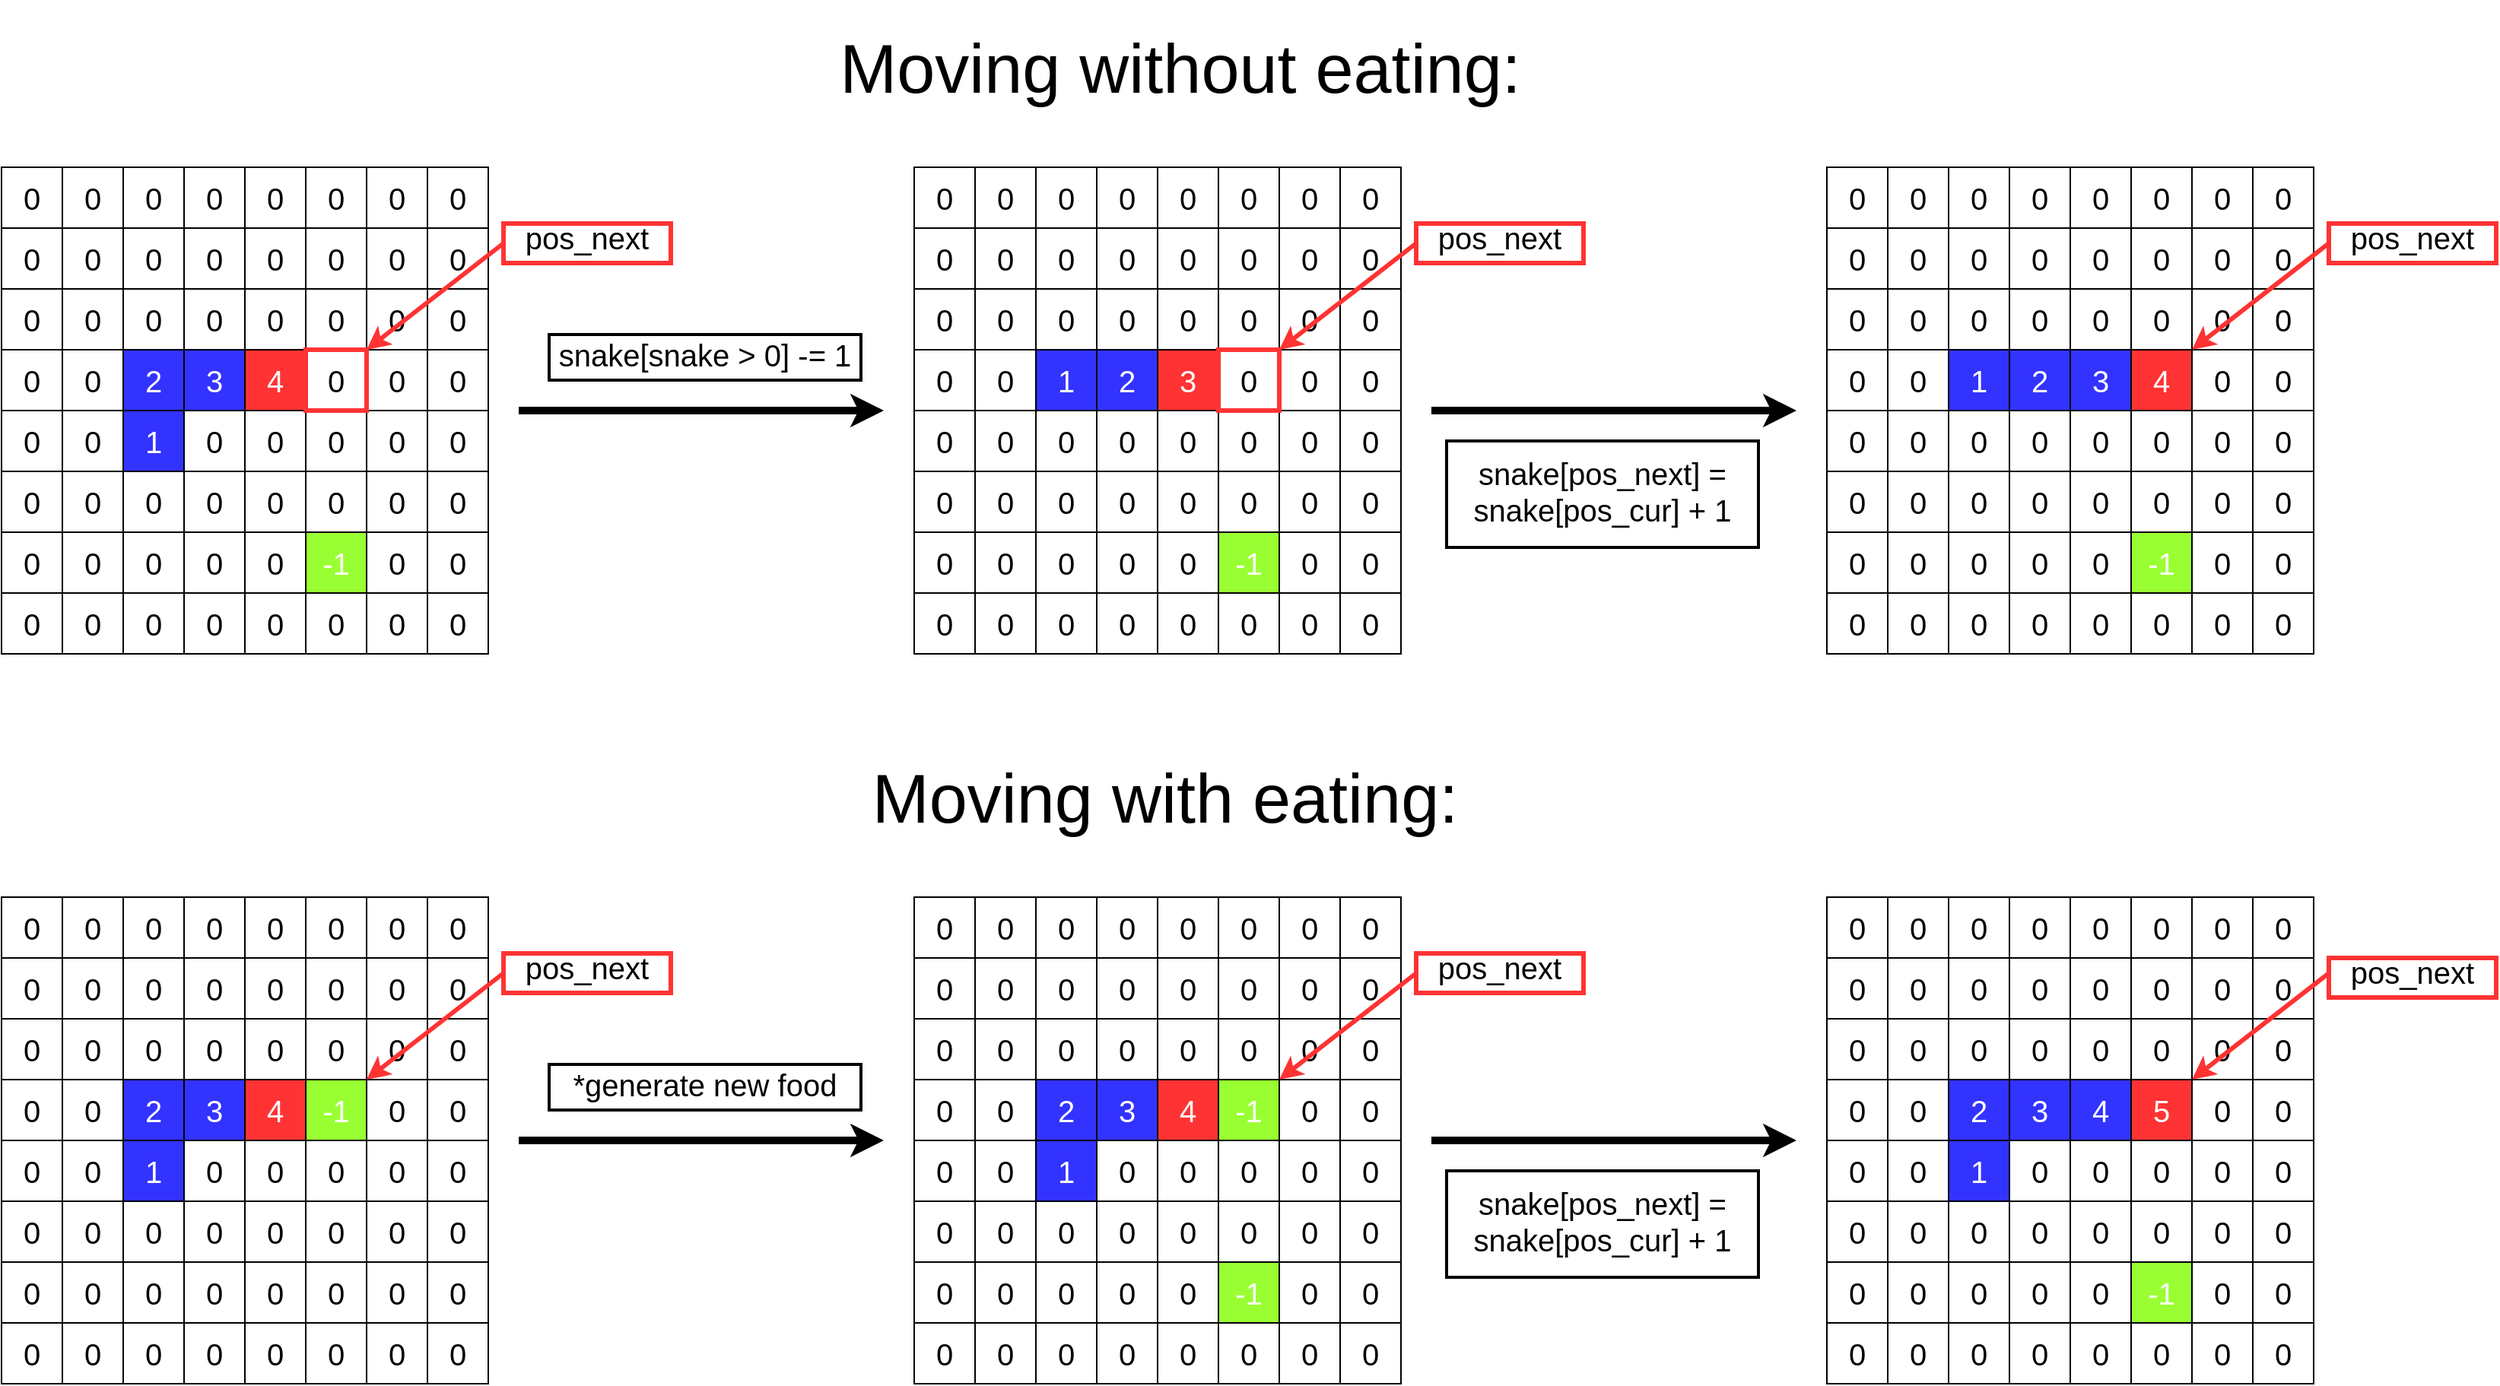 <mxfile version="20.2.2" type="device"><diagram id="rFhJ2RIrfmGSeNR1TCm2" name="Page-1"><mxGraphModel dx="1734" dy="2708" grid="1" gridSize="10" guides="1" tooltips="1" connect="1" arrows="1" fold="1" page="1" pageScale="1" pageWidth="850" pageHeight="1100" math="0" shadow="0"><root><mxCell id="0"/><mxCell id="1" parent="0"/><mxCell id="kwuynxUdbe6fRl6kf-Xp-1" value="0" style="whiteSpace=wrap;html=1;aspect=fixed;fontSize=20;" parent="1" vertex="1"><mxGeometry x="40" width="40" height="40" as="geometry"/></mxCell><mxCell id="s0yTEC0OB3Ft9kR3ksnt-149" value="" style="endArrow=classic;html=1;rounded=1;fontSize=22;strokeColor=#000000;strokeWidth=5;" parent="1" edge="1"><mxGeometry width="50" height="50" relative="1" as="geometry"><mxPoint x="380" y="160" as="sourcePoint"/><mxPoint x="620" y="160" as="targetPoint"/></mxGeometry></mxCell><mxCell id="s0yTEC0OB3Ft9kR3ksnt-156" value="snake[snake &amp;gt; 0] -= 1" style="rounded=0;whiteSpace=wrap;html=1;fontSize=20;strokeWidth=2;spacingBottom=5;" parent="1" vertex="1"><mxGeometry x="400" y="110" width="205" height="30" as="geometry"/></mxCell><mxCell id="WyTvFj8X3RhUU2_heiWn-130" value="0" style="whiteSpace=wrap;html=1;aspect=fixed;fontSize=20;" vertex="1" parent="1"><mxGeometry x="80" width="40" height="40" as="geometry"/></mxCell><mxCell id="WyTvFj8X3RhUU2_heiWn-131" value="0" style="whiteSpace=wrap;html=1;aspect=fixed;fontSize=20;" vertex="1" parent="1"><mxGeometry x="40" y="40" width="40" height="40" as="geometry"/></mxCell><mxCell id="WyTvFj8X3RhUU2_heiWn-132" value="0" style="whiteSpace=wrap;html=1;aspect=fixed;fontSize=20;" vertex="1" parent="1"><mxGeometry x="80" y="40" width="40" height="40" as="geometry"/></mxCell><mxCell id="WyTvFj8X3RhUU2_heiWn-133" value="0" style="whiteSpace=wrap;html=1;aspect=fixed;fontSize=20;" vertex="1" parent="1"><mxGeometry x="120" width="40" height="40" as="geometry"/></mxCell><mxCell id="WyTvFj8X3RhUU2_heiWn-134" value="0" style="whiteSpace=wrap;html=1;aspect=fixed;fontSize=20;" vertex="1" parent="1"><mxGeometry x="160" width="40" height="40" as="geometry"/></mxCell><mxCell id="WyTvFj8X3RhUU2_heiWn-135" value="0" style="whiteSpace=wrap;html=1;aspect=fixed;fontSize=20;" vertex="1" parent="1"><mxGeometry x="120" y="40" width="40" height="40" as="geometry"/></mxCell><mxCell id="WyTvFj8X3RhUU2_heiWn-136" value="0" style="whiteSpace=wrap;html=1;aspect=fixed;fontSize=20;" vertex="1" parent="1"><mxGeometry x="160" y="40" width="40" height="40" as="geometry"/></mxCell><mxCell id="WyTvFj8X3RhUU2_heiWn-137" value="0" style="whiteSpace=wrap;html=1;aspect=fixed;fontSize=20;" vertex="1" parent="1"><mxGeometry x="40" y="80" width="40" height="40" as="geometry"/></mxCell><mxCell id="WyTvFj8X3RhUU2_heiWn-138" value="0" style="whiteSpace=wrap;html=1;aspect=fixed;fontSize=20;" vertex="1" parent="1"><mxGeometry x="80" y="80" width="40" height="40" as="geometry"/></mxCell><mxCell id="WyTvFj8X3RhUU2_heiWn-139" value="0" style="whiteSpace=wrap;html=1;aspect=fixed;fontSize=20;" vertex="1" parent="1"><mxGeometry x="40" y="120" width="40" height="40" as="geometry"/></mxCell><mxCell id="WyTvFj8X3RhUU2_heiWn-141" value="0" style="whiteSpace=wrap;html=1;aspect=fixed;fontSize=20;" vertex="1" parent="1"><mxGeometry x="120" y="80" width="40" height="40" as="geometry"/></mxCell><mxCell id="WyTvFj8X3RhUU2_heiWn-142" value="0" style="whiteSpace=wrap;html=1;aspect=fixed;fontSize=20;" vertex="1" parent="1"><mxGeometry x="160" y="80" width="40" height="40" as="geometry"/></mxCell><mxCell id="WyTvFj8X3RhUU2_heiWn-144" value="1" style="whiteSpace=wrap;html=1;aspect=fixed;fontSize=20;fillColor=#3333FF;fontColor=#FFFFFF;" vertex="1" parent="1"><mxGeometry x="120" y="160" width="40" height="40" as="geometry"/></mxCell><mxCell id="WyTvFj8X3RhUU2_heiWn-145" value="0" style="whiteSpace=wrap;html=1;aspect=fixed;fontSize=20;" vertex="1" parent="1"><mxGeometry x="200" width="40" height="40" as="geometry"/></mxCell><mxCell id="WyTvFj8X3RhUU2_heiWn-146" value="0" style="whiteSpace=wrap;html=1;aspect=fixed;fontSize=20;" vertex="1" parent="1"><mxGeometry x="240" width="40" height="40" as="geometry"/></mxCell><mxCell id="WyTvFj8X3RhUU2_heiWn-147" value="0" style="whiteSpace=wrap;html=1;aspect=fixed;fontSize=20;" vertex="1" parent="1"><mxGeometry x="200" y="40" width="40" height="40" as="geometry"/></mxCell><mxCell id="WyTvFj8X3RhUU2_heiWn-148" value="0" style="whiteSpace=wrap;html=1;aspect=fixed;fontSize=20;" vertex="1" parent="1"><mxGeometry x="240" y="40" width="40" height="40" as="geometry"/></mxCell><mxCell id="WyTvFj8X3RhUU2_heiWn-149" value="0" style="whiteSpace=wrap;html=1;aspect=fixed;fontSize=20;" vertex="1" parent="1"><mxGeometry x="280" width="40" height="40" as="geometry"/></mxCell><mxCell id="WyTvFj8X3RhUU2_heiWn-150" value="0" style="whiteSpace=wrap;html=1;aspect=fixed;fontSize=20;" vertex="1" parent="1"><mxGeometry x="320" width="40" height="40" as="geometry"/></mxCell><mxCell id="WyTvFj8X3RhUU2_heiWn-151" value="0" style="whiteSpace=wrap;html=1;aspect=fixed;fontSize=20;" vertex="1" parent="1"><mxGeometry x="280" y="40" width="40" height="40" as="geometry"/></mxCell><mxCell id="WyTvFj8X3RhUU2_heiWn-152" value="0" style="whiteSpace=wrap;html=1;aspect=fixed;fontSize=20;" vertex="1" parent="1"><mxGeometry x="320" y="40" width="40" height="40" as="geometry"/></mxCell><mxCell id="WyTvFj8X3RhUU2_heiWn-153" value="0" style="whiteSpace=wrap;html=1;aspect=fixed;fontSize=20;" vertex="1" parent="1"><mxGeometry x="200" y="80" width="40" height="40" as="geometry"/></mxCell><mxCell id="WyTvFj8X3RhUU2_heiWn-154" value="0" style="whiteSpace=wrap;html=1;aspect=fixed;fontSize=20;" vertex="1" parent="1"><mxGeometry x="240" y="80" width="40" height="40" as="geometry"/></mxCell><mxCell id="WyTvFj8X3RhUU2_heiWn-157" value="0" style="whiteSpace=wrap;html=1;aspect=fixed;fontSize=20;" vertex="1" parent="1"><mxGeometry x="280" y="80" width="40" height="40" as="geometry"/></mxCell><mxCell id="WyTvFj8X3RhUU2_heiWn-158" value="0" style="whiteSpace=wrap;html=1;aspect=fixed;fontSize=20;" vertex="1" parent="1"><mxGeometry x="320" y="80" width="40" height="40" as="geometry"/></mxCell><mxCell id="WyTvFj8X3RhUU2_heiWn-159" value="0" style="whiteSpace=wrap;html=1;aspect=fixed;fontSize=20;" vertex="1" parent="1"><mxGeometry x="280" y="120" width="40" height="40" as="geometry"/></mxCell><mxCell id="WyTvFj8X3RhUU2_heiWn-160" value="0" style="whiteSpace=wrap;html=1;aspect=fixed;fontSize=20;" vertex="1" parent="1"><mxGeometry x="320" y="120" width="40" height="40" as="geometry"/></mxCell><mxCell id="WyTvFj8X3RhUU2_heiWn-161" value="0" style="whiteSpace=wrap;html=1;aspect=fixed;fontSize=20;" vertex="1" parent="1"><mxGeometry x="40" y="160" width="40" height="40" as="geometry"/></mxCell><mxCell id="WyTvFj8X3RhUU2_heiWn-162" value="0" style="whiteSpace=wrap;html=1;aspect=fixed;fontSize=20;" vertex="1" parent="1"><mxGeometry x="80" y="160" width="40" height="40" as="geometry"/></mxCell><mxCell id="WyTvFj8X3RhUU2_heiWn-163" value="0" style="whiteSpace=wrap;html=1;aspect=fixed;fontSize=20;" vertex="1" parent="1"><mxGeometry x="40" y="200" width="40" height="40" as="geometry"/></mxCell><mxCell id="WyTvFj8X3RhUU2_heiWn-164" value="0" style="whiteSpace=wrap;html=1;aspect=fixed;fontSize=20;" vertex="1" parent="1"><mxGeometry x="80" y="200" width="40" height="40" as="geometry"/></mxCell><mxCell id="WyTvFj8X3RhUU2_heiWn-166" value="0" style="whiteSpace=wrap;html=1;aspect=fixed;fontSize=20;" vertex="1" parent="1"><mxGeometry x="160" y="160" width="40" height="40" as="geometry"/></mxCell><mxCell id="WyTvFj8X3RhUU2_heiWn-167" value="0" style="whiteSpace=wrap;html=1;aspect=fixed;fontSize=20;" vertex="1" parent="1"><mxGeometry x="120" y="200" width="40" height="40" as="geometry"/></mxCell><mxCell id="WyTvFj8X3RhUU2_heiWn-168" value="0" style="whiteSpace=wrap;html=1;aspect=fixed;fontSize=20;" vertex="1" parent="1"><mxGeometry x="160" y="200" width="40" height="40" as="geometry"/></mxCell><mxCell id="WyTvFj8X3RhUU2_heiWn-169" value="0" style="whiteSpace=wrap;html=1;aspect=fixed;fontSize=20;" vertex="1" parent="1"><mxGeometry x="40" y="240" width="40" height="40" as="geometry"/></mxCell><mxCell id="WyTvFj8X3RhUU2_heiWn-170" value="0" style="whiteSpace=wrap;html=1;aspect=fixed;fontSize=20;" vertex="1" parent="1"><mxGeometry x="80" y="240" width="40" height="40" as="geometry"/></mxCell><mxCell id="WyTvFj8X3RhUU2_heiWn-171" value="0" style="whiteSpace=wrap;html=1;aspect=fixed;fontSize=20;" vertex="1" parent="1"><mxGeometry x="40" y="280" width="40" height="40" as="geometry"/></mxCell><mxCell id="WyTvFj8X3RhUU2_heiWn-172" value="0" style="whiteSpace=wrap;html=1;aspect=fixed;fontSize=20;" vertex="1" parent="1"><mxGeometry x="80" y="280" width="40" height="40" as="geometry"/></mxCell><mxCell id="WyTvFj8X3RhUU2_heiWn-173" value="0" style="whiteSpace=wrap;html=1;aspect=fixed;fontSize=20;" vertex="1" parent="1"><mxGeometry x="120" y="240" width="40" height="40" as="geometry"/></mxCell><mxCell id="WyTvFj8X3RhUU2_heiWn-174" value="0" style="whiteSpace=wrap;html=1;aspect=fixed;fontSize=20;" vertex="1" parent="1"><mxGeometry x="160" y="240" width="40" height="40" as="geometry"/></mxCell><mxCell id="WyTvFj8X3RhUU2_heiWn-175" value="0" style="whiteSpace=wrap;html=1;aspect=fixed;fontSize=20;" vertex="1" parent="1"><mxGeometry x="120" y="280" width="40" height="40" as="geometry"/></mxCell><mxCell id="WyTvFj8X3RhUU2_heiWn-176" value="0" style="whiteSpace=wrap;html=1;aspect=fixed;fontSize=20;" vertex="1" parent="1"><mxGeometry x="160" y="280" width="40" height="40" as="geometry"/></mxCell><mxCell id="WyTvFj8X3RhUU2_heiWn-177" value="0" style="whiteSpace=wrap;html=1;aspect=fixed;fontSize=20;" vertex="1" parent="1"><mxGeometry x="200" y="160" width="40" height="40" as="geometry"/></mxCell><mxCell id="WyTvFj8X3RhUU2_heiWn-178" value="0" style="whiteSpace=wrap;html=1;aspect=fixed;fontSize=20;" vertex="1" parent="1"><mxGeometry x="240" y="160" width="40" height="40" as="geometry"/></mxCell><mxCell id="WyTvFj8X3RhUU2_heiWn-179" value="0" style="whiteSpace=wrap;html=1;aspect=fixed;fontSize=20;" vertex="1" parent="1"><mxGeometry x="200" y="200" width="40" height="40" as="geometry"/></mxCell><mxCell id="WyTvFj8X3RhUU2_heiWn-180" value="0" style="whiteSpace=wrap;html=1;aspect=fixed;fontSize=20;" vertex="1" parent="1"><mxGeometry x="240" y="200" width="40" height="40" as="geometry"/></mxCell><mxCell id="WyTvFj8X3RhUU2_heiWn-181" value="0" style="whiteSpace=wrap;html=1;aspect=fixed;fontSize=20;" vertex="1" parent="1"><mxGeometry x="280" y="160" width="40" height="40" as="geometry"/></mxCell><mxCell id="WyTvFj8X3RhUU2_heiWn-182" value="0" style="whiteSpace=wrap;html=1;aspect=fixed;fontSize=20;" vertex="1" parent="1"><mxGeometry x="320" y="160" width="40" height="40" as="geometry"/></mxCell><mxCell id="WyTvFj8X3RhUU2_heiWn-183" value="0" style="whiteSpace=wrap;html=1;aspect=fixed;fontSize=20;" vertex="1" parent="1"><mxGeometry x="280" y="200" width="40" height="40" as="geometry"/></mxCell><mxCell id="WyTvFj8X3RhUU2_heiWn-184" value="0" style="whiteSpace=wrap;html=1;aspect=fixed;fontSize=20;" vertex="1" parent="1"><mxGeometry x="320" y="200" width="40" height="40" as="geometry"/></mxCell><mxCell id="WyTvFj8X3RhUU2_heiWn-185" value="0" style="whiteSpace=wrap;html=1;aspect=fixed;fontSize=20;" vertex="1" parent="1"><mxGeometry x="200" y="240" width="40" height="40" as="geometry"/></mxCell><mxCell id="WyTvFj8X3RhUU2_heiWn-187" value="0" style="whiteSpace=wrap;html=1;aspect=fixed;fontSize=20;" vertex="1" parent="1"><mxGeometry x="200" y="280" width="40" height="40" as="geometry"/></mxCell><mxCell id="WyTvFj8X3RhUU2_heiWn-188" value="0" style="whiteSpace=wrap;html=1;aspect=fixed;fontSize=20;" vertex="1" parent="1"><mxGeometry x="240" y="280" width="40" height="40" as="geometry"/></mxCell><mxCell id="WyTvFj8X3RhUU2_heiWn-189" value="0" style="whiteSpace=wrap;html=1;aspect=fixed;fontSize=20;" vertex="1" parent="1"><mxGeometry x="280" y="240" width="40" height="40" as="geometry"/></mxCell><mxCell id="WyTvFj8X3RhUU2_heiWn-190" value="0" style="whiteSpace=wrap;html=1;aspect=fixed;fontSize=20;" vertex="1" parent="1"><mxGeometry x="320" y="240" width="40" height="40" as="geometry"/></mxCell><mxCell id="WyTvFj8X3RhUU2_heiWn-191" value="0" style="whiteSpace=wrap;html=1;aspect=fixed;fontSize=20;" vertex="1" parent="1"><mxGeometry x="280" y="280" width="40" height="40" as="geometry"/></mxCell><mxCell id="WyTvFj8X3RhUU2_heiWn-192" value="0" style="whiteSpace=wrap;html=1;aspect=fixed;fontSize=20;" vertex="1" parent="1"><mxGeometry x="320" y="280" width="40" height="40" as="geometry"/></mxCell><mxCell id="WyTvFj8X3RhUU2_heiWn-193" value="2" style="whiteSpace=wrap;html=1;aspect=fixed;fontSize=20;fillColor=#3333FF;fontColor=#FFFFFF;" vertex="1" parent="1"><mxGeometry x="120" y="120" width="40" height="40" as="geometry"/></mxCell><mxCell id="WyTvFj8X3RhUU2_heiWn-194" value="3" style="whiteSpace=wrap;html=1;aspect=fixed;fontSize=20;fillColor=#3333FF;fontColor=#FFFFFF;" vertex="1" parent="1"><mxGeometry x="160" y="120" width="40" height="40" as="geometry"/></mxCell><mxCell id="WyTvFj8X3RhUU2_heiWn-195" value="4" style="whiteSpace=wrap;html=1;aspect=fixed;fontSize=20;fillColor=#FF3333;fontColor=#FFFFFF;" vertex="1" parent="1"><mxGeometry x="200" y="120" width="40" height="40" as="geometry"/></mxCell><mxCell id="WyTvFj8X3RhUU2_heiWn-196" value="-1" style="whiteSpace=wrap;html=1;aspect=fixed;fontSize=20;fillColor=#99FF33;fontColor=#FFFFFF;" vertex="1" parent="1"><mxGeometry x="240" y="240" width="40" height="40" as="geometry"/></mxCell><mxCell id="WyTvFj8X3RhUU2_heiWn-156" value="0" style="whiteSpace=wrap;html=1;aspect=fixed;fontSize=20;strokeColor=#FF3333;strokeWidth=3;" vertex="1" parent="1"><mxGeometry x="240" y="120" width="40" height="40" as="geometry"/></mxCell><mxCell id="WyTvFj8X3RhUU2_heiWn-198" value="" style="endArrow=classic;html=1;rounded=0;fontSize=20;fontColor=#FFFFFF;entryX=0;entryY=0;entryDx=0;entryDy=0;strokeColor=#FF3333;strokeWidth=3;" edge="1" parent="1" target="WyTvFj8X3RhUU2_heiWn-159"><mxGeometry width="50" height="50" relative="1" as="geometry"><mxPoint x="370" y="50" as="sourcePoint"/><mxPoint x="260" y="40" as="targetPoint"/></mxGeometry></mxCell><mxCell id="WyTvFj8X3RhUU2_heiWn-200" value="pos_next" style="rounded=0;whiteSpace=wrap;html=1;fontSize=20;fontColor=#000000;strokeColor=#FF3333;strokeWidth=3;fillColor=#FFFFFF;spacingBottom=9;" vertex="1" parent="1"><mxGeometry x="370" y="37" width="110" height="26" as="geometry"/></mxCell><mxCell id="WyTvFj8X3RhUU2_heiWn-201" value="0" style="whiteSpace=wrap;html=1;aspect=fixed;fontSize=20;" vertex="1" parent="1"><mxGeometry x="640" width="40" height="40" as="geometry"/></mxCell><mxCell id="WyTvFj8X3RhUU2_heiWn-202" value="0" style="whiteSpace=wrap;html=1;aspect=fixed;fontSize=20;" vertex="1" parent="1"><mxGeometry x="680" width="40" height="40" as="geometry"/></mxCell><mxCell id="WyTvFj8X3RhUU2_heiWn-203" value="0" style="whiteSpace=wrap;html=1;aspect=fixed;fontSize=20;" vertex="1" parent="1"><mxGeometry x="640" y="40" width="40" height="40" as="geometry"/></mxCell><mxCell id="WyTvFj8X3RhUU2_heiWn-204" value="0" style="whiteSpace=wrap;html=1;aspect=fixed;fontSize=20;" vertex="1" parent="1"><mxGeometry x="680" y="40" width="40" height="40" as="geometry"/></mxCell><mxCell id="WyTvFj8X3RhUU2_heiWn-205" value="0" style="whiteSpace=wrap;html=1;aspect=fixed;fontSize=20;" vertex="1" parent="1"><mxGeometry x="720" width="40" height="40" as="geometry"/></mxCell><mxCell id="WyTvFj8X3RhUU2_heiWn-206" value="0" style="whiteSpace=wrap;html=1;aspect=fixed;fontSize=20;" vertex="1" parent="1"><mxGeometry x="760" width="40" height="40" as="geometry"/></mxCell><mxCell id="WyTvFj8X3RhUU2_heiWn-207" value="0" style="whiteSpace=wrap;html=1;aspect=fixed;fontSize=20;" vertex="1" parent="1"><mxGeometry x="720" y="40" width="40" height="40" as="geometry"/></mxCell><mxCell id="WyTvFj8X3RhUU2_heiWn-208" value="0" style="whiteSpace=wrap;html=1;aspect=fixed;fontSize=20;" vertex="1" parent="1"><mxGeometry x="760" y="40" width="40" height="40" as="geometry"/></mxCell><mxCell id="WyTvFj8X3RhUU2_heiWn-209" value="0" style="whiteSpace=wrap;html=1;aspect=fixed;fontSize=20;" vertex="1" parent="1"><mxGeometry x="640" y="80" width="40" height="40" as="geometry"/></mxCell><mxCell id="WyTvFj8X3RhUU2_heiWn-211" value="0" style="whiteSpace=wrap;html=1;aspect=fixed;fontSize=20;" vertex="1" parent="1"><mxGeometry x="640" y="120" width="40" height="40" as="geometry"/></mxCell><mxCell id="WyTvFj8X3RhUU2_heiWn-212" value="0" style="whiteSpace=wrap;html=1;aspect=fixed;fontSize=20;" vertex="1" parent="1"><mxGeometry x="720" y="80" width="40" height="40" as="geometry"/></mxCell><mxCell id="WyTvFj8X3RhUU2_heiWn-213" value="0" style="whiteSpace=wrap;html=1;aspect=fixed;fontSize=20;" vertex="1" parent="1"><mxGeometry x="760" y="80" width="40" height="40" as="geometry"/></mxCell><mxCell id="WyTvFj8X3RhUU2_heiWn-215" value="0" style="whiteSpace=wrap;html=1;aspect=fixed;fontSize=20;" vertex="1" parent="1"><mxGeometry x="800" width="40" height="40" as="geometry"/></mxCell><mxCell id="WyTvFj8X3RhUU2_heiWn-216" value="0" style="whiteSpace=wrap;html=1;aspect=fixed;fontSize=20;" vertex="1" parent="1"><mxGeometry x="840" width="40" height="40" as="geometry"/></mxCell><mxCell id="WyTvFj8X3RhUU2_heiWn-217" value="0" style="whiteSpace=wrap;html=1;aspect=fixed;fontSize=20;" vertex="1" parent="1"><mxGeometry x="800" y="40" width="40" height="40" as="geometry"/></mxCell><mxCell id="WyTvFj8X3RhUU2_heiWn-218" value="0" style="whiteSpace=wrap;html=1;aspect=fixed;fontSize=20;" vertex="1" parent="1"><mxGeometry x="840" y="40" width="40" height="40" as="geometry"/></mxCell><mxCell id="WyTvFj8X3RhUU2_heiWn-219" value="0" style="whiteSpace=wrap;html=1;aspect=fixed;fontSize=20;" vertex="1" parent="1"><mxGeometry x="880" width="40" height="40" as="geometry"/></mxCell><mxCell id="WyTvFj8X3RhUU2_heiWn-220" value="0" style="whiteSpace=wrap;html=1;aspect=fixed;fontSize=20;" vertex="1" parent="1"><mxGeometry x="920" width="40" height="40" as="geometry"/></mxCell><mxCell id="WyTvFj8X3RhUU2_heiWn-221" value="0" style="whiteSpace=wrap;html=1;aspect=fixed;fontSize=20;" vertex="1" parent="1"><mxGeometry x="880" y="40" width="40" height="40" as="geometry"/></mxCell><mxCell id="WyTvFj8X3RhUU2_heiWn-222" value="0" style="whiteSpace=wrap;html=1;aspect=fixed;fontSize=20;" vertex="1" parent="1"><mxGeometry x="920" y="40" width="40" height="40" as="geometry"/></mxCell><mxCell id="WyTvFj8X3RhUU2_heiWn-223" value="0" style="whiteSpace=wrap;html=1;aspect=fixed;fontSize=20;" vertex="1" parent="1"><mxGeometry x="800" y="80" width="40" height="40" as="geometry"/></mxCell><mxCell id="WyTvFj8X3RhUU2_heiWn-224" value="0" style="whiteSpace=wrap;html=1;aspect=fixed;fontSize=20;" vertex="1" parent="1"><mxGeometry x="840" y="80" width="40" height="40" as="geometry"/></mxCell><mxCell id="WyTvFj8X3RhUU2_heiWn-225" value="0" style="whiteSpace=wrap;html=1;aspect=fixed;fontSize=20;" vertex="1" parent="1"><mxGeometry x="880" y="80" width="40" height="40" as="geometry"/></mxCell><mxCell id="WyTvFj8X3RhUU2_heiWn-226" value="0" style="whiteSpace=wrap;html=1;aspect=fixed;fontSize=20;" vertex="1" parent="1"><mxGeometry x="920" y="80" width="40" height="40" as="geometry"/></mxCell><mxCell id="WyTvFj8X3RhUU2_heiWn-227" value="0" style="whiteSpace=wrap;html=1;aspect=fixed;fontSize=20;" vertex="1" parent="1"><mxGeometry x="880" y="120" width="40" height="40" as="geometry"/></mxCell><mxCell id="WyTvFj8X3RhUU2_heiWn-228" value="0" style="whiteSpace=wrap;html=1;aspect=fixed;fontSize=20;" vertex="1" parent="1"><mxGeometry x="920" y="120" width="40" height="40" as="geometry"/></mxCell><mxCell id="WyTvFj8X3RhUU2_heiWn-229" value="0" style="whiteSpace=wrap;html=1;aspect=fixed;fontSize=20;" vertex="1" parent="1"><mxGeometry x="640" y="160" width="40" height="40" as="geometry"/></mxCell><mxCell id="WyTvFj8X3RhUU2_heiWn-230" value="0" style="whiteSpace=wrap;html=1;aspect=fixed;fontSize=20;" vertex="1" parent="1"><mxGeometry x="680" y="160" width="40" height="40" as="geometry"/></mxCell><mxCell id="WyTvFj8X3RhUU2_heiWn-231" value="0" style="whiteSpace=wrap;html=1;aspect=fixed;fontSize=20;" vertex="1" parent="1"><mxGeometry x="640" y="200" width="40" height="40" as="geometry"/></mxCell><mxCell id="WyTvFj8X3RhUU2_heiWn-232" value="0" style="whiteSpace=wrap;html=1;aspect=fixed;fontSize=20;" vertex="1" parent="1"><mxGeometry x="680" y="200" width="40" height="40" as="geometry"/></mxCell><mxCell id="WyTvFj8X3RhUU2_heiWn-233" value="0" style="whiteSpace=wrap;html=1;aspect=fixed;fontSize=20;" vertex="1" parent="1"><mxGeometry x="720" y="160" width="40" height="40" as="geometry"/></mxCell><mxCell id="WyTvFj8X3RhUU2_heiWn-234" value="0" style="whiteSpace=wrap;html=1;aspect=fixed;fontSize=20;" vertex="1" parent="1"><mxGeometry x="760" y="160" width="40" height="40" as="geometry"/></mxCell><mxCell id="WyTvFj8X3RhUU2_heiWn-235" value="0" style="whiteSpace=wrap;html=1;aspect=fixed;fontSize=20;" vertex="1" parent="1"><mxGeometry x="720" y="200" width="40" height="40" as="geometry"/></mxCell><mxCell id="WyTvFj8X3RhUU2_heiWn-236" value="0" style="whiteSpace=wrap;html=1;aspect=fixed;fontSize=20;" vertex="1" parent="1"><mxGeometry x="760" y="200" width="40" height="40" as="geometry"/></mxCell><mxCell id="WyTvFj8X3RhUU2_heiWn-237" value="0" style="whiteSpace=wrap;html=1;aspect=fixed;fontSize=20;" vertex="1" parent="1"><mxGeometry x="640" y="240" width="40" height="40" as="geometry"/></mxCell><mxCell id="WyTvFj8X3RhUU2_heiWn-238" value="0" style="whiteSpace=wrap;html=1;aspect=fixed;fontSize=20;" vertex="1" parent="1"><mxGeometry x="680" y="240" width="40" height="40" as="geometry"/></mxCell><mxCell id="WyTvFj8X3RhUU2_heiWn-239" value="0" style="whiteSpace=wrap;html=1;aspect=fixed;fontSize=20;" vertex="1" parent="1"><mxGeometry x="640" y="280" width="40" height="40" as="geometry"/></mxCell><mxCell id="WyTvFj8X3RhUU2_heiWn-240" value="0" style="whiteSpace=wrap;html=1;aspect=fixed;fontSize=20;" vertex="1" parent="1"><mxGeometry x="680" y="280" width="40" height="40" as="geometry"/></mxCell><mxCell id="WyTvFj8X3RhUU2_heiWn-241" value="0" style="whiteSpace=wrap;html=1;aspect=fixed;fontSize=20;" vertex="1" parent="1"><mxGeometry x="720" y="240" width="40" height="40" as="geometry"/></mxCell><mxCell id="WyTvFj8X3RhUU2_heiWn-242" value="0" style="whiteSpace=wrap;html=1;aspect=fixed;fontSize=20;" vertex="1" parent="1"><mxGeometry x="760" y="240" width="40" height="40" as="geometry"/></mxCell><mxCell id="WyTvFj8X3RhUU2_heiWn-243" value="0" style="whiteSpace=wrap;html=1;aspect=fixed;fontSize=20;" vertex="1" parent="1"><mxGeometry x="720" y="280" width="40" height="40" as="geometry"/></mxCell><mxCell id="WyTvFj8X3RhUU2_heiWn-244" value="0" style="whiteSpace=wrap;html=1;aspect=fixed;fontSize=20;" vertex="1" parent="1"><mxGeometry x="760" y="280" width="40" height="40" as="geometry"/></mxCell><mxCell id="WyTvFj8X3RhUU2_heiWn-245" value="0" style="whiteSpace=wrap;html=1;aspect=fixed;fontSize=20;" vertex="1" parent="1"><mxGeometry x="800" y="160" width="40" height="40" as="geometry"/></mxCell><mxCell id="WyTvFj8X3RhUU2_heiWn-246" value="0" style="whiteSpace=wrap;html=1;aspect=fixed;fontSize=20;" vertex="1" parent="1"><mxGeometry x="840" y="160" width="40" height="40" as="geometry"/></mxCell><mxCell id="WyTvFj8X3RhUU2_heiWn-247" value="0" style="whiteSpace=wrap;html=1;aspect=fixed;fontSize=20;" vertex="1" parent="1"><mxGeometry x="800" y="200" width="40" height="40" as="geometry"/></mxCell><mxCell id="WyTvFj8X3RhUU2_heiWn-248" value="0" style="whiteSpace=wrap;html=1;aspect=fixed;fontSize=20;" vertex="1" parent="1"><mxGeometry x="840" y="200" width="40" height="40" as="geometry"/></mxCell><mxCell id="WyTvFj8X3RhUU2_heiWn-249" value="0" style="whiteSpace=wrap;html=1;aspect=fixed;fontSize=20;" vertex="1" parent="1"><mxGeometry x="880" y="160" width="40" height="40" as="geometry"/></mxCell><mxCell id="WyTvFj8X3RhUU2_heiWn-250" value="0" style="whiteSpace=wrap;html=1;aspect=fixed;fontSize=20;" vertex="1" parent="1"><mxGeometry x="920" y="160" width="40" height="40" as="geometry"/></mxCell><mxCell id="WyTvFj8X3RhUU2_heiWn-251" value="0" style="whiteSpace=wrap;html=1;aspect=fixed;fontSize=20;" vertex="1" parent="1"><mxGeometry x="880" y="200" width="40" height="40" as="geometry"/></mxCell><mxCell id="WyTvFj8X3RhUU2_heiWn-252" value="0" style="whiteSpace=wrap;html=1;aspect=fixed;fontSize=20;" vertex="1" parent="1"><mxGeometry x="920" y="200" width="40" height="40" as="geometry"/></mxCell><mxCell id="WyTvFj8X3RhUU2_heiWn-253" value="0" style="whiteSpace=wrap;html=1;aspect=fixed;fontSize=20;" vertex="1" parent="1"><mxGeometry x="800" y="240" width="40" height="40" as="geometry"/></mxCell><mxCell id="WyTvFj8X3RhUU2_heiWn-254" value="0" style="whiteSpace=wrap;html=1;aspect=fixed;fontSize=20;" vertex="1" parent="1"><mxGeometry x="800" y="280" width="40" height="40" as="geometry"/></mxCell><mxCell id="WyTvFj8X3RhUU2_heiWn-255" value="0" style="whiteSpace=wrap;html=1;aspect=fixed;fontSize=20;" vertex="1" parent="1"><mxGeometry x="840" y="280" width="40" height="40" as="geometry"/></mxCell><mxCell id="WyTvFj8X3RhUU2_heiWn-256" value="0" style="whiteSpace=wrap;html=1;aspect=fixed;fontSize=20;" vertex="1" parent="1"><mxGeometry x="880" y="240" width="40" height="40" as="geometry"/></mxCell><mxCell id="WyTvFj8X3RhUU2_heiWn-257" value="0" style="whiteSpace=wrap;html=1;aspect=fixed;fontSize=20;" vertex="1" parent="1"><mxGeometry x="920" y="240" width="40" height="40" as="geometry"/></mxCell><mxCell id="WyTvFj8X3RhUU2_heiWn-258" value="0" style="whiteSpace=wrap;html=1;aspect=fixed;fontSize=20;" vertex="1" parent="1"><mxGeometry x="880" y="280" width="40" height="40" as="geometry"/></mxCell><mxCell id="WyTvFj8X3RhUU2_heiWn-259" value="0" style="whiteSpace=wrap;html=1;aspect=fixed;fontSize=20;" vertex="1" parent="1"><mxGeometry x="920" y="280" width="40" height="40" as="geometry"/></mxCell><mxCell id="WyTvFj8X3RhUU2_heiWn-260" value="1" style="whiteSpace=wrap;html=1;aspect=fixed;fontSize=20;fillColor=#3333FF;fontColor=#FFFFFF;" vertex="1" parent="1"><mxGeometry x="720" y="120" width="40" height="40" as="geometry"/></mxCell><mxCell id="WyTvFj8X3RhUU2_heiWn-261" value="2" style="whiteSpace=wrap;html=1;aspect=fixed;fontSize=20;fillColor=#3333FF;fontColor=#FFFFFF;" vertex="1" parent="1"><mxGeometry x="760" y="120" width="40" height="40" as="geometry"/></mxCell><mxCell id="WyTvFj8X3RhUU2_heiWn-262" value="3" style="whiteSpace=wrap;html=1;aspect=fixed;fontSize=20;fillColor=#FF3333;fontColor=#FFFFFF;" vertex="1" parent="1"><mxGeometry x="800" y="120" width="40" height="40" as="geometry"/></mxCell><mxCell id="WyTvFj8X3RhUU2_heiWn-263" value="-1" style="whiteSpace=wrap;html=1;aspect=fixed;fontSize=20;fillColor=#99FF33;fontColor=#FFFFFF;" vertex="1" parent="1"><mxGeometry x="840" y="240" width="40" height="40" as="geometry"/></mxCell><mxCell id="WyTvFj8X3RhUU2_heiWn-264" value="0" style="whiteSpace=wrap;html=1;aspect=fixed;fontSize=20;strokeColor=#FF3333;strokeWidth=3;" vertex="1" parent="1"><mxGeometry x="840" y="120" width="40" height="40" as="geometry"/></mxCell><mxCell id="WyTvFj8X3RhUU2_heiWn-265" value="" style="endArrow=classic;html=1;rounded=0;fontSize=20;fontColor=#FFFFFF;entryX=0;entryY=0;entryDx=0;entryDy=0;strokeColor=#FF3333;strokeWidth=3;" edge="1" parent="1" target="WyTvFj8X3RhUU2_heiWn-227"><mxGeometry width="50" height="50" relative="1" as="geometry"><mxPoint x="970" y="50" as="sourcePoint"/><mxPoint x="860" y="40" as="targetPoint"/></mxGeometry></mxCell><mxCell id="WyTvFj8X3RhUU2_heiWn-266" value="pos_next" style="rounded=0;whiteSpace=wrap;html=1;fontSize=20;fontColor=#000000;strokeColor=#FF3333;strokeWidth=3;fillColor=#FFFFFF;spacingBottom=9;" vertex="1" parent="1"><mxGeometry x="970" y="37" width="110" height="26" as="geometry"/></mxCell><mxCell id="WyTvFj8X3RhUU2_heiWn-267" value="0" style="whiteSpace=wrap;html=1;aspect=fixed;fontSize=20;" vertex="1" parent="1"><mxGeometry x="680" y="80" width="40" height="40" as="geometry"/></mxCell><mxCell id="WyTvFj8X3RhUU2_heiWn-268" value="0" style="whiteSpace=wrap;html=1;aspect=fixed;fontSize=20;" vertex="1" parent="1"><mxGeometry x="680" y="120" width="40" height="40" as="geometry"/></mxCell><mxCell id="WyTvFj8X3RhUU2_heiWn-269" value="0" style="whiteSpace=wrap;html=1;aspect=fixed;fontSize=20;" vertex="1" parent="1"><mxGeometry x="80" y="120" width="40" height="40" as="geometry"/></mxCell><mxCell id="WyTvFj8X3RhUU2_heiWn-271" value="0" style="whiteSpace=wrap;html=1;aspect=fixed;fontSize=20;" vertex="1" parent="1"><mxGeometry x="1240" width="40" height="40" as="geometry"/></mxCell><mxCell id="WyTvFj8X3RhUU2_heiWn-272" value="0" style="whiteSpace=wrap;html=1;aspect=fixed;fontSize=20;" vertex="1" parent="1"><mxGeometry x="1280" width="40" height="40" as="geometry"/></mxCell><mxCell id="WyTvFj8X3RhUU2_heiWn-273" value="0" style="whiteSpace=wrap;html=1;aspect=fixed;fontSize=20;" vertex="1" parent="1"><mxGeometry x="1240" y="40" width="40" height="40" as="geometry"/></mxCell><mxCell id="WyTvFj8X3RhUU2_heiWn-274" value="0" style="whiteSpace=wrap;html=1;aspect=fixed;fontSize=20;" vertex="1" parent="1"><mxGeometry x="1280" y="40" width="40" height="40" as="geometry"/></mxCell><mxCell id="WyTvFj8X3RhUU2_heiWn-275" value="0" style="whiteSpace=wrap;html=1;aspect=fixed;fontSize=20;" vertex="1" parent="1"><mxGeometry x="1320" width="40" height="40" as="geometry"/></mxCell><mxCell id="WyTvFj8X3RhUU2_heiWn-276" value="0" style="whiteSpace=wrap;html=1;aspect=fixed;fontSize=20;" vertex="1" parent="1"><mxGeometry x="1360" width="40" height="40" as="geometry"/></mxCell><mxCell id="WyTvFj8X3RhUU2_heiWn-277" value="0" style="whiteSpace=wrap;html=1;aspect=fixed;fontSize=20;" vertex="1" parent="1"><mxGeometry x="1320" y="40" width="40" height="40" as="geometry"/></mxCell><mxCell id="WyTvFj8X3RhUU2_heiWn-278" value="0" style="whiteSpace=wrap;html=1;aspect=fixed;fontSize=20;" vertex="1" parent="1"><mxGeometry x="1360" y="40" width="40" height="40" as="geometry"/></mxCell><mxCell id="WyTvFj8X3RhUU2_heiWn-279" value="0" style="whiteSpace=wrap;html=1;aspect=fixed;fontSize=20;" vertex="1" parent="1"><mxGeometry x="1240" y="80" width="40" height="40" as="geometry"/></mxCell><mxCell id="WyTvFj8X3RhUU2_heiWn-280" value="0" style="whiteSpace=wrap;html=1;aspect=fixed;fontSize=20;" vertex="1" parent="1"><mxGeometry x="1240" y="120" width="40" height="40" as="geometry"/></mxCell><mxCell id="WyTvFj8X3RhUU2_heiWn-281" value="0" style="whiteSpace=wrap;html=1;aspect=fixed;fontSize=20;" vertex="1" parent="1"><mxGeometry x="1320" y="80" width="40" height="40" as="geometry"/></mxCell><mxCell id="WyTvFj8X3RhUU2_heiWn-282" value="0" style="whiteSpace=wrap;html=1;aspect=fixed;fontSize=20;" vertex="1" parent="1"><mxGeometry x="1360" y="80" width="40" height="40" as="geometry"/></mxCell><mxCell id="WyTvFj8X3RhUU2_heiWn-283" value="0" style="whiteSpace=wrap;html=1;aspect=fixed;fontSize=20;" vertex="1" parent="1"><mxGeometry x="1400" width="40" height="40" as="geometry"/></mxCell><mxCell id="WyTvFj8X3RhUU2_heiWn-284" value="0" style="whiteSpace=wrap;html=1;aspect=fixed;fontSize=20;" vertex="1" parent="1"><mxGeometry x="1440" width="40" height="40" as="geometry"/></mxCell><mxCell id="WyTvFj8X3RhUU2_heiWn-285" value="0" style="whiteSpace=wrap;html=1;aspect=fixed;fontSize=20;" vertex="1" parent="1"><mxGeometry x="1400" y="40" width="40" height="40" as="geometry"/></mxCell><mxCell id="WyTvFj8X3RhUU2_heiWn-286" value="0" style="whiteSpace=wrap;html=1;aspect=fixed;fontSize=20;" vertex="1" parent="1"><mxGeometry x="1440" y="40" width="40" height="40" as="geometry"/></mxCell><mxCell id="WyTvFj8X3RhUU2_heiWn-287" value="0" style="whiteSpace=wrap;html=1;aspect=fixed;fontSize=20;" vertex="1" parent="1"><mxGeometry x="1480" width="40" height="40" as="geometry"/></mxCell><mxCell id="WyTvFj8X3RhUU2_heiWn-288" value="0" style="whiteSpace=wrap;html=1;aspect=fixed;fontSize=20;" vertex="1" parent="1"><mxGeometry x="1520" width="40" height="40" as="geometry"/></mxCell><mxCell id="WyTvFj8X3RhUU2_heiWn-289" value="0" style="whiteSpace=wrap;html=1;aspect=fixed;fontSize=20;" vertex="1" parent="1"><mxGeometry x="1480" y="40" width="40" height="40" as="geometry"/></mxCell><mxCell id="WyTvFj8X3RhUU2_heiWn-290" value="0" style="whiteSpace=wrap;html=1;aspect=fixed;fontSize=20;" vertex="1" parent="1"><mxGeometry x="1520" y="40" width="40" height="40" as="geometry"/></mxCell><mxCell id="WyTvFj8X3RhUU2_heiWn-291" value="0" style="whiteSpace=wrap;html=1;aspect=fixed;fontSize=20;" vertex="1" parent="1"><mxGeometry x="1400" y="80" width="40" height="40" as="geometry"/></mxCell><mxCell id="WyTvFj8X3RhUU2_heiWn-292" value="0" style="whiteSpace=wrap;html=1;aspect=fixed;fontSize=20;" vertex="1" parent="1"><mxGeometry x="1440" y="80" width="40" height="40" as="geometry"/></mxCell><mxCell id="WyTvFj8X3RhUU2_heiWn-293" value="0" style="whiteSpace=wrap;html=1;aspect=fixed;fontSize=20;" vertex="1" parent="1"><mxGeometry x="1480" y="80" width="40" height="40" as="geometry"/></mxCell><mxCell id="WyTvFj8X3RhUU2_heiWn-294" value="0" style="whiteSpace=wrap;html=1;aspect=fixed;fontSize=20;" vertex="1" parent="1"><mxGeometry x="1520" y="80" width="40" height="40" as="geometry"/></mxCell><mxCell id="WyTvFj8X3RhUU2_heiWn-295" value="0" style="whiteSpace=wrap;html=1;aspect=fixed;fontSize=20;" vertex="1" parent="1"><mxGeometry x="1480" y="120" width="40" height="40" as="geometry"/></mxCell><mxCell id="WyTvFj8X3RhUU2_heiWn-296" value="0" style="whiteSpace=wrap;html=1;aspect=fixed;fontSize=20;" vertex="1" parent="1"><mxGeometry x="1520" y="120" width="40" height="40" as="geometry"/></mxCell><mxCell id="WyTvFj8X3RhUU2_heiWn-297" value="0" style="whiteSpace=wrap;html=1;aspect=fixed;fontSize=20;" vertex="1" parent="1"><mxGeometry x="1240" y="160" width="40" height="40" as="geometry"/></mxCell><mxCell id="WyTvFj8X3RhUU2_heiWn-298" value="0" style="whiteSpace=wrap;html=1;aspect=fixed;fontSize=20;" vertex="1" parent="1"><mxGeometry x="1280" y="160" width="40" height="40" as="geometry"/></mxCell><mxCell id="WyTvFj8X3RhUU2_heiWn-299" value="0" style="whiteSpace=wrap;html=1;aspect=fixed;fontSize=20;" vertex="1" parent="1"><mxGeometry x="1240" y="200" width="40" height="40" as="geometry"/></mxCell><mxCell id="WyTvFj8X3RhUU2_heiWn-300" value="0" style="whiteSpace=wrap;html=1;aspect=fixed;fontSize=20;" vertex="1" parent="1"><mxGeometry x="1280" y="200" width="40" height="40" as="geometry"/></mxCell><mxCell id="WyTvFj8X3RhUU2_heiWn-301" value="0" style="whiteSpace=wrap;html=1;aspect=fixed;fontSize=20;" vertex="1" parent="1"><mxGeometry x="1320" y="160" width="40" height="40" as="geometry"/></mxCell><mxCell id="WyTvFj8X3RhUU2_heiWn-302" value="0" style="whiteSpace=wrap;html=1;aspect=fixed;fontSize=20;" vertex="1" parent="1"><mxGeometry x="1360" y="160" width="40" height="40" as="geometry"/></mxCell><mxCell id="WyTvFj8X3RhUU2_heiWn-303" value="0" style="whiteSpace=wrap;html=1;aspect=fixed;fontSize=20;" vertex="1" parent="1"><mxGeometry x="1320" y="200" width="40" height="40" as="geometry"/></mxCell><mxCell id="WyTvFj8X3RhUU2_heiWn-304" value="0" style="whiteSpace=wrap;html=1;aspect=fixed;fontSize=20;" vertex="1" parent="1"><mxGeometry x="1360" y="200" width="40" height="40" as="geometry"/></mxCell><mxCell id="WyTvFj8X3RhUU2_heiWn-305" value="0" style="whiteSpace=wrap;html=1;aspect=fixed;fontSize=20;" vertex="1" parent="1"><mxGeometry x="1240" y="240" width="40" height="40" as="geometry"/></mxCell><mxCell id="WyTvFj8X3RhUU2_heiWn-306" value="0" style="whiteSpace=wrap;html=1;aspect=fixed;fontSize=20;" vertex="1" parent="1"><mxGeometry x="1280" y="240" width="40" height="40" as="geometry"/></mxCell><mxCell id="WyTvFj8X3RhUU2_heiWn-307" value="0" style="whiteSpace=wrap;html=1;aspect=fixed;fontSize=20;" vertex="1" parent="1"><mxGeometry x="1240" y="280" width="40" height="40" as="geometry"/></mxCell><mxCell id="WyTvFj8X3RhUU2_heiWn-308" value="0" style="whiteSpace=wrap;html=1;aspect=fixed;fontSize=20;" vertex="1" parent="1"><mxGeometry x="1280" y="280" width="40" height="40" as="geometry"/></mxCell><mxCell id="WyTvFj8X3RhUU2_heiWn-309" value="0" style="whiteSpace=wrap;html=1;aspect=fixed;fontSize=20;" vertex="1" parent="1"><mxGeometry x="1320" y="240" width="40" height="40" as="geometry"/></mxCell><mxCell id="WyTvFj8X3RhUU2_heiWn-310" value="0" style="whiteSpace=wrap;html=1;aspect=fixed;fontSize=20;" vertex="1" parent="1"><mxGeometry x="1360" y="240" width="40" height="40" as="geometry"/></mxCell><mxCell id="WyTvFj8X3RhUU2_heiWn-311" value="0" style="whiteSpace=wrap;html=1;aspect=fixed;fontSize=20;" vertex="1" parent="1"><mxGeometry x="1320" y="280" width="40" height="40" as="geometry"/></mxCell><mxCell id="WyTvFj8X3RhUU2_heiWn-312" value="0" style="whiteSpace=wrap;html=1;aspect=fixed;fontSize=20;" vertex="1" parent="1"><mxGeometry x="1360" y="280" width="40" height="40" as="geometry"/></mxCell><mxCell id="WyTvFj8X3RhUU2_heiWn-313" value="0" style="whiteSpace=wrap;html=1;aspect=fixed;fontSize=20;" vertex="1" parent="1"><mxGeometry x="1400" y="160" width="40" height="40" as="geometry"/></mxCell><mxCell id="WyTvFj8X3RhUU2_heiWn-314" value="0" style="whiteSpace=wrap;html=1;aspect=fixed;fontSize=20;" vertex="1" parent="1"><mxGeometry x="1440" y="160" width="40" height="40" as="geometry"/></mxCell><mxCell id="WyTvFj8X3RhUU2_heiWn-315" value="0" style="whiteSpace=wrap;html=1;aspect=fixed;fontSize=20;" vertex="1" parent="1"><mxGeometry x="1400" y="200" width="40" height="40" as="geometry"/></mxCell><mxCell id="WyTvFj8X3RhUU2_heiWn-316" value="0" style="whiteSpace=wrap;html=1;aspect=fixed;fontSize=20;" vertex="1" parent="1"><mxGeometry x="1440" y="200" width="40" height="40" as="geometry"/></mxCell><mxCell id="WyTvFj8X3RhUU2_heiWn-317" value="0" style="whiteSpace=wrap;html=1;aspect=fixed;fontSize=20;" vertex="1" parent="1"><mxGeometry x="1480" y="160" width="40" height="40" as="geometry"/></mxCell><mxCell id="WyTvFj8X3RhUU2_heiWn-318" value="0" style="whiteSpace=wrap;html=1;aspect=fixed;fontSize=20;" vertex="1" parent="1"><mxGeometry x="1520" y="160" width="40" height="40" as="geometry"/></mxCell><mxCell id="WyTvFj8X3RhUU2_heiWn-319" value="0" style="whiteSpace=wrap;html=1;aspect=fixed;fontSize=20;" vertex="1" parent="1"><mxGeometry x="1480" y="200" width="40" height="40" as="geometry"/></mxCell><mxCell id="WyTvFj8X3RhUU2_heiWn-320" value="0" style="whiteSpace=wrap;html=1;aspect=fixed;fontSize=20;" vertex="1" parent="1"><mxGeometry x="1520" y="200" width="40" height="40" as="geometry"/></mxCell><mxCell id="WyTvFj8X3RhUU2_heiWn-321" value="0" style="whiteSpace=wrap;html=1;aspect=fixed;fontSize=20;" vertex="1" parent="1"><mxGeometry x="1400" y="240" width="40" height="40" as="geometry"/></mxCell><mxCell id="WyTvFj8X3RhUU2_heiWn-322" value="0" style="whiteSpace=wrap;html=1;aspect=fixed;fontSize=20;" vertex="1" parent="1"><mxGeometry x="1400" y="280" width="40" height="40" as="geometry"/></mxCell><mxCell id="WyTvFj8X3RhUU2_heiWn-323" value="0" style="whiteSpace=wrap;html=1;aspect=fixed;fontSize=20;" vertex="1" parent="1"><mxGeometry x="1440" y="280" width="40" height="40" as="geometry"/></mxCell><mxCell id="WyTvFj8X3RhUU2_heiWn-324" value="0" style="whiteSpace=wrap;html=1;aspect=fixed;fontSize=20;" vertex="1" parent="1"><mxGeometry x="1480" y="240" width="40" height="40" as="geometry"/></mxCell><mxCell id="WyTvFj8X3RhUU2_heiWn-325" value="0" style="whiteSpace=wrap;html=1;aspect=fixed;fontSize=20;" vertex="1" parent="1"><mxGeometry x="1520" y="240" width="40" height="40" as="geometry"/></mxCell><mxCell id="WyTvFj8X3RhUU2_heiWn-326" value="0" style="whiteSpace=wrap;html=1;aspect=fixed;fontSize=20;" vertex="1" parent="1"><mxGeometry x="1480" y="280" width="40" height="40" as="geometry"/></mxCell><mxCell id="WyTvFj8X3RhUU2_heiWn-327" value="0" style="whiteSpace=wrap;html=1;aspect=fixed;fontSize=20;" vertex="1" parent="1"><mxGeometry x="1520" y="280" width="40" height="40" as="geometry"/></mxCell><mxCell id="WyTvFj8X3RhUU2_heiWn-328" value="1" style="whiteSpace=wrap;html=1;aspect=fixed;fontSize=20;fillColor=#3333FF;fontColor=#FFFFFF;" vertex="1" parent="1"><mxGeometry x="1320" y="120" width="40" height="40" as="geometry"/></mxCell><mxCell id="WyTvFj8X3RhUU2_heiWn-329" value="2" style="whiteSpace=wrap;html=1;aspect=fixed;fontSize=20;fillColor=#3333FF;fontColor=#FFFFFF;" vertex="1" parent="1"><mxGeometry x="1360" y="120" width="40" height="40" as="geometry"/></mxCell><mxCell id="WyTvFj8X3RhUU2_heiWn-330" value="3" style="whiteSpace=wrap;html=1;aspect=fixed;fontSize=20;fillColor=#3333FF;fontColor=#FFFFFF;" vertex="1" parent="1"><mxGeometry x="1400" y="120" width="40" height="40" as="geometry"/></mxCell><mxCell id="WyTvFj8X3RhUU2_heiWn-331" value="-1" style="whiteSpace=wrap;html=1;aspect=fixed;fontSize=20;fillColor=#99FF33;fontColor=#FFFFFF;" vertex="1" parent="1"><mxGeometry x="1440" y="240" width="40" height="40" as="geometry"/></mxCell><mxCell id="WyTvFj8X3RhUU2_heiWn-333" value="" style="endArrow=classic;html=1;rounded=0;fontSize=20;fontColor=#FFFFFF;entryX=0;entryY=0;entryDx=0;entryDy=0;strokeColor=#FF3333;strokeWidth=3;" edge="1" parent="1" target="WyTvFj8X3RhUU2_heiWn-295"><mxGeometry width="50" height="50" relative="1" as="geometry"><mxPoint x="1570" y="50" as="sourcePoint"/><mxPoint x="1460" y="40" as="targetPoint"/></mxGeometry></mxCell><mxCell id="WyTvFj8X3RhUU2_heiWn-334" value="pos_next" style="rounded=0;whiteSpace=wrap;html=1;fontSize=20;fontColor=#000000;strokeColor=#FF3333;strokeWidth=3;fillColor=#FFFFFF;spacingBottom=9;" vertex="1" parent="1"><mxGeometry x="1570" y="37" width="110" height="26" as="geometry"/></mxCell><mxCell id="WyTvFj8X3RhUU2_heiWn-335" value="0" style="whiteSpace=wrap;html=1;aspect=fixed;fontSize=20;" vertex="1" parent="1"><mxGeometry x="1280" y="80" width="40" height="40" as="geometry"/></mxCell><mxCell id="WyTvFj8X3RhUU2_heiWn-336" value="0" style="whiteSpace=wrap;html=1;aspect=fixed;fontSize=20;" vertex="1" parent="1"><mxGeometry x="1280" y="120" width="40" height="40" as="geometry"/></mxCell><mxCell id="WyTvFj8X3RhUU2_heiWn-337" value="4" style="whiteSpace=wrap;html=1;aspect=fixed;fontSize=20;fillColor=#FF3333;fontColor=#FFFFFF;" vertex="1" parent="1"><mxGeometry x="1440" y="120" width="40" height="40" as="geometry"/></mxCell><mxCell id="WyTvFj8X3RhUU2_heiWn-338" value="" style="endArrow=classic;html=1;rounded=1;fontSize=22;strokeColor=#000000;strokeWidth=5;" edge="1" parent="1"><mxGeometry width="50" height="50" relative="1" as="geometry"><mxPoint x="980" y="160" as="sourcePoint"/><mxPoint x="1220" y="160" as="targetPoint"/></mxGeometry></mxCell><mxCell id="WyTvFj8X3RhUU2_heiWn-339" value="snake[pos_next] = snake[pos_cur] + 1" style="rounded=0;whiteSpace=wrap;html=1;fontSize=20;strokeWidth=2;spacingBottom=5;" vertex="1" parent="1"><mxGeometry x="990" y="180" width="205" height="70" as="geometry"/></mxCell><mxCell id="WyTvFj8X3RhUU2_heiWn-340" value="0" style="whiteSpace=wrap;html=1;aspect=fixed;fontSize=20;" vertex="1" parent="1"><mxGeometry x="40" y="480" width="40" height="40" as="geometry"/></mxCell><mxCell id="WyTvFj8X3RhUU2_heiWn-341" value="" style="endArrow=classic;html=1;rounded=1;fontSize=22;strokeColor=#000000;strokeWidth=5;" edge="1" parent="1"><mxGeometry width="50" height="50" relative="1" as="geometry"><mxPoint x="380" y="640" as="sourcePoint"/><mxPoint x="620" y="640" as="targetPoint"/></mxGeometry></mxCell><mxCell id="WyTvFj8X3RhUU2_heiWn-342" value="*generate new food" style="rounded=0;whiteSpace=wrap;html=1;fontSize=20;strokeWidth=2;spacingBottom=5;" vertex="1" parent="1"><mxGeometry x="400" y="590" width="205" height="30" as="geometry"/></mxCell><mxCell id="WyTvFj8X3RhUU2_heiWn-343" value="0" style="whiteSpace=wrap;html=1;aspect=fixed;fontSize=20;" vertex="1" parent="1"><mxGeometry x="80" y="480" width="40" height="40" as="geometry"/></mxCell><mxCell id="WyTvFj8X3RhUU2_heiWn-344" value="0" style="whiteSpace=wrap;html=1;aspect=fixed;fontSize=20;" vertex="1" parent="1"><mxGeometry x="40" y="520" width="40" height="40" as="geometry"/></mxCell><mxCell id="WyTvFj8X3RhUU2_heiWn-345" value="0" style="whiteSpace=wrap;html=1;aspect=fixed;fontSize=20;" vertex="1" parent="1"><mxGeometry x="80" y="520" width="40" height="40" as="geometry"/></mxCell><mxCell id="WyTvFj8X3RhUU2_heiWn-346" value="0" style="whiteSpace=wrap;html=1;aspect=fixed;fontSize=20;" vertex="1" parent="1"><mxGeometry x="120" y="480" width="40" height="40" as="geometry"/></mxCell><mxCell id="WyTvFj8X3RhUU2_heiWn-347" value="0" style="whiteSpace=wrap;html=1;aspect=fixed;fontSize=20;" vertex="1" parent="1"><mxGeometry x="160" y="480" width="40" height="40" as="geometry"/></mxCell><mxCell id="WyTvFj8X3RhUU2_heiWn-348" value="0" style="whiteSpace=wrap;html=1;aspect=fixed;fontSize=20;" vertex="1" parent="1"><mxGeometry x="120" y="520" width="40" height="40" as="geometry"/></mxCell><mxCell id="WyTvFj8X3RhUU2_heiWn-349" value="0" style="whiteSpace=wrap;html=1;aspect=fixed;fontSize=20;" vertex="1" parent="1"><mxGeometry x="160" y="520" width="40" height="40" as="geometry"/></mxCell><mxCell id="WyTvFj8X3RhUU2_heiWn-350" value="0" style="whiteSpace=wrap;html=1;aspect=fixed;fontSize=20;" vertex="1" parent="1"><mxGeometry x="40" y="560" width="40" height="40" as="geometry"/></mxCell><mxCell id="WyTvFj8X3RhUU2_heiWn-351" value="0" style="whiteSpace=wrap;html=1;aspect=fixed;fontSize=20;" vertex="1" parent="1"><mxGeometry x="80" y="560" width="40" height="40" as="geometry"/></mxCell><mxCell id="WyTvFj8X3RhUU2_heiWn-352" value="0" style="whiteSpace=wrap;html=1;aspect=fixed;fontSize=20;" vertex="1" parent="1"><mxGeometry x="40" y="600" width="40" height="40" as="geometry"/></mxCell><mxCell id="WyTvFj8X3RhUU2_heiWn-353" value="0" style="whiteSpace=wrap;html=1;aspect=fixed;fontSize=20;" vertex="1" parent="1"><mxGeometry x="120" y="560" width="40" height="40" as="geometry"/></mxCell><mxCell id="WyTvFj8X3RhUU2_heiWn-354" value="0" style="whiteSpace=wrap;html=1;aspect=fixed;fontSize=20;" vertex="1" parent="1"><mxGeometry x="160" y="560" width="40" height="40" as="geometry"/></mxCell><mxCell id="WyTvFj8X3RhUU2_heiWn-355" value="1" style="whiteSpace=wrap;html=1;aspect=fixed;fontSize=20;fillColor=#3333FF;fontColor=#FFFFFF;" vertex="1" parent="1"><mxGeometry x="120" y="640" width="40" height="40" as="geometry"/></mxCell><mxCell id="WyTvFj8X3RhUU2_heiWn-356" value="0" style="whiteSpace=wrap;html=1;aspect=fixed;fontSize=20;" vertex="1" parent="1"><mxGeometry x="200" y="480" width="40" height="40" as="geometry"/></mxCell><mxCell id="WyTvFj8X3RhUU2_heiWn-357" value="0" style="whiteSpace=wrap;html=1;aspect=fixed;fontSize=20;" vertex="1" parent="1"><mxGeometry x="240" y="480" width="40" height="40" as="geometry"/></mxCell><mxCell id="WyTvFj8X3RhUU2_heiWn-358" value="0" style="whiteSpace=wrap;html=1;aspect=fixed;fontSize=20;" vertex="1" parent="1"><mxGeometry x="200" y="520" width="40" height="40" as="geometry"/></mxCell><mxCell id="WyTvFj8X3RhUU2_heiWn-359" value="0" style="whiteSpace=wrap;html=1;aspect=fixed;fontSize=20;" vertex="1" parent="1"><mxGeometry x="240" y="520" width="40" height="40" as="geometry"/></mxCell><mxCell id="WyTvFj8X3RhUU2_heiWn-360" value="0" style="whiteSpace=wrap;html=1;aspect=fixed;fontSize=20;" vertex="1" parent="1"><mxGeometry x="280" y="480" width="40" height="40" as="geometry"/></mxCell><mxCell id="WyTvFj8X3RhUU2_heiWn-361" value="0" style="whiteSpace=wrap;html=1;aspect=fixed;fontSize=20;" vertex="1" parent="1"><mxGeometry x="320" y="480" width="40" height="40" as="geometry"/></mxCell><mxCell id="WyTvFj8X3RhUU2_heiWn-362" value="0" style="whiteSpace=wrap;html=1;aspect=fixed;fontSize=20;" vertex="1" parent="1"><mxGeometry x="280" y="520" width="40" height="40" as="geometry"/></mxCell><mxCell id="WyTvFj8X3RhUU2_heiWn-363" value="0" style="whiteSpace=wrap;html=1;aspect=fixed;fontSize=20;" vertex="1" parent="1"><mxGeometry x="320" y="520" width="40" height="40" as="geometry"/></mxCell><mxCell id="WyTvFj8X3RhUU2_heiWn-364" value="0" style="whiteSpace=wrap;html=1;aspect=fixed;fontSize=20;" vertex="1" parent="1"><mxGeometry x="200" y="560" width="40" height="40" as="geometry"/></mxCell><mxCell id="WyTvFj8X3RhUU2_heiWn-365" value="0" style="whiteSpace=wrap;html=1;aspect=fixed;fontSize=20;" vertex="1" parent="1"><mxGeometry x="240" y="560" width="40" height="40" as="geometry"/></mxCell><mxCell id="WyTvFj8X3RhUU2_heiWn-366" value="0" style="whiteSpace=wrap;html=1;aspect=fixed;fontSize=20;" vertex="1" parent="1"><mxGeometry x="280" y="560" width="40" height="40" as="geometry"/></mxCell><mxCell id="WyTvFj8X3RhUU2_heiWn-367" value="0" style="whiteSpace=wrap;html=1;aspect=fixed;fontSize=20;" vertex="1" parent="1"><mxGeometry x="320" y="560" width="40" height="40" as="geometry"/></mxCell><mxCell id="WyTvFj8X3RhUU2_heiWn-368" value="0" style="whiteSpace=wrap;html=1;aspect=fixed;fontSize=20;" vertex="1" parent="1"><mxGeometry x="280" y="600" width="40" height="40" as="geometry"/></mxCell><mxCell id="WyTvFj8X3RhUU2_heiWn-369" value="0" style="whiteSpace=wrap;html=1;aspect=fixed;fontSize=20;" vertex="1" parent="1"><mxGeometry x="320" y="600" width="40" height="40" as="geometry"/></mxCell><mxCell id="WyTvFj8X3RhUU2_heiWn-370" value="0" style="whiteSpace=wrap;html=1;aspect=fixed;fontSize=20;" vertex="1" parent="1"><mxGeometry x="40" y="640" width="40" height="40" as="geometry"/></mxCell><mxCell id="WyTvFj8X3RhUU2_heiWn-371" value="0" style="whiteSpace=wrap;html=1;aspect=fixed;fontSize=20;" vertex="1" parent="1"><mxGeometry x="80" y="640" width="40" height="40" as="geometry"/></mxCell><mxCell id="WyTvFj8X3RhUU2_heiWn-372" value="0" style="whiteSpace=wrap;html=1;aspect=fixed;fontSize=20;" vertex="1" parent="1"><mxGeometry x="40" y="680" width="40" height="40" as="geometry"/></mxCell><mxCell id="WyTvFj8X3RhUU2_heiWn-373" value="0" style="whiteSpace=wrap;html=1;aspect=fixed;fontSize=20;" vertex="1" parent="1"><mxGeometry x="80" y="680" width="40" height="40" as="geometry"/></mxCell><mxCell id="WyTvFj8X3RhUU2_heiWn-374" value="0" style="whiteSpace=wrap;html=1;aspect=fixed;fontSize=20;" vertex="1" parent="1"><mxGeometry x="160" y="640" width="40" height="40" as="geometry"/></mxCell><mxCell id="WyTvFj8X3RhUU2_heiWn-375" value="0" style="whiteSpace=wrap;html=1;aspect=fixed;fontSize=20;" vertex="1" parent="1"><mxGeometry x="120" y="680" width="40" height="40" as="geometry"/></mxCell><mxCell id="WyTvFj8X3RhUU2_heiWn-376" value="0" style="whiteSpace=wrap;html=1;aspect=fixed;fontSize=20;" vertex="1" parent="1"><mxGeometry x="160" y="680" width="40" height="40" as="geometry"/></mxCell><mxCell id="WyTvFj8X3RhUU2_heiWn-377" value="0" style="whiteSpace=wrap;html=1;aspect=fixed;fontSize=20;" vertex="1" parent="1"><mxGeometry x="40" y="720" width="40" height="40" as="geometry"/></mxCell><mxCell id="WyTvFj8X3RhUU2_heiWn-378" value="0" style="whiteSpace=wrap;html=1;aspect=fixed;fontSize=20;" vertex="1" parent="1"><mxGeometry x="80" y="720" width="40" height="40" as="geometry"/></mxCell><mxCell id="WyTvFj8X3RhUU2_heiWn-379" value="0" style="whiteSpace=wrap;html=1;aspect=fixed;fontSize=20;" vertex="1" parent="1"><mxGeometry x="40" y="760" width="40" height="40" as="geometry"/></mxCell><mxCell id="WyTvFj8X3RhUU2_heiWn-380" value="0" style="whiteSpace=wrap;html=1;aspect=fixed;fontSize=20;" vertex="1" parent="1"><mxGeometry x="80" y="760" width="40" height="40" as="geometry"/></mxCell><mxCell id="WyTvFj8X3RhUU2_heiWn-381" value="0" style="whiteSpace=wrap;html=1;aspect=fixed;fontSize=20;" vertex="1" parent="1"><mxGeometry x="120" y="720" width="40" height="40" as="geometry"/></mxCell><mxCell id="WyTvFj8X3RhUU2_heiWn-382" value="0" style="whiteSpace=wrap;html=1;aspect=fixed;fontSize=20;" vertex="1" parent="1"><mxGeometry x="160" y="720" width="40" height="40" as="geometry"/></mxCell><mxCell id="WyTvFj8X3RhUU2_heiWn-383" value="0" style="whiteSpace=wrap;html=1;aspect=fixed;fontSize=20;" vertex="1" parent="1"><mxGeometry x="120" y="760" width="40" height="40" as="geometry"/></mxCell><mxCell id="WyTvFj8X3RhUU2_heiWn-384" value="0" style="whiteSpace=wrap;html=1;aspect=fixed;fontSize=20;" vertex="1" parent="1"><mxGeometry x="160" y="760" width="40" height="40" as="geometry"/></mxCell><mxCell id="WyTvFj8X3RhUU2_heiWn-385" value="0" style="whiteSpace=wrap;html=1;aspect=fixed;fontSize=20;" vertex="1" parent="1"><mxGeometry x="200" y="640" width="40" height="40" as="geometry"/></mxCell><mxCell id="WyTvFj8X3RhUU2_heiWn-386" value="0" style="whiteSpace=wrap;html=1;aspect=fixed;fontSize=20;" vertex="1" parent="1"><mxGeometry x="240" y="640" width="40" height="40" as="geometry"/></mxCell><mxCell id="WyTvFj8X3RhUU2_heiWn-387" value="0" style="whiteSpace=wrap;html=1;aspect=fixed;fontSize=20;" vertex="1" parent="1"><mxGeometry x="200" y="680" width="40" height="40" as="geometry"/></mxCell><mxCell id="WyTvFj8X3RhUU2_heiWn-388" value="0" style="whiteSpace=wrap;html=1;aspect=fixed;fontSize=20;" vertex="1" parent="1"><mxGeometry x="240" y="680" width="40" height="40" as="geometry"/></mxCell><mxCell id="WyTvFj8X3RhUU2_heiWn-389" value="0" style="whiteSpace=wrap;html=1;aspect=fixed;fontSize=20;" vertex="1" parent="1"><mxGeometry x="280" y="640" width="40" height="40" as="geometry"/></mxCell><mxCell id="WyTvFj8X3RhUU2_heiWn-390" value="0" style="whiteSpace=wrap;html=1;aspect=fixed;fontSize=20;" vertex="1" parent="1"><mxGeometry x="320" y="640" width="40" height="40" as="geometry"/></mxCell><mxCell id="WyTvFj8X3RhUU2_heiWn-391" value="0" style="whiteSpace=wrap;html=1;aspect=fixed;fontSize=20;" vertex="1" parent="1"><mxGeometry x="280" y="680" width="40" height="40" as="geometry"/></mxCell><mxCell id="WyTvFj8X3RhUU2_heiWn-392" value="0" style="whiteSpace=wrap;html=1;aspect=fixed;fontSize=20;" vertex="1" parent="1"><mxGeometry x="320" y="680" width="40" height="40" as="geometry"/></mxCell><mxCell id="WyTvFj8X3RhUU2_heiWn-393" value="0" style="whiteSpace=wrap;html=1;aspect=fixed;fontSize=20;" vertex="1" parent="1"><mxGeometry x="200" y="720" width="40" height="40" as="geometry"/></mxCell><mxCell id="WyTvFj8X3RhUU2_heiWn-394" value="0" style="whiteSpace=wrap;html=1;aspect=fixed;fontSize=20;" vertex="1" parent="1"><mxGeometry x="200" y="760" width="40" height="40" as="geometry"/></mxCell><mxCell id="WyTvFj8X3RhUU2_heiWn-395" value="0" style="whiteSpace=wrap;html=1;aspect=fixed;fontSize=20;" vertex="1" parent="1"><mxGeometry x="240" y="760" width="40" height="40" as="geometry"/></mxCell><mxCell id="WyTvFj8X3RhUU2_heiWn-396" value="0" style="whiteSpace=wrap;html=1;aspect=fixed;fontSize=20;" vertex="1" parent="1"><mxGeometry x="280" y="720" width="40" height="40" as="geometry"/></mxCell><mxCell id="WyTvFj8X3RhUU2_heiWn-397" value="0" style="whiteSpace=wrap;html=1;aspect=fixed;fontSize=20;" vertex="1" parent="1"><mxGeometry x="320" y="720" width="40" height="40" as="geometry"/></mxCell><mxCell id="WyTvFj8X3RhUU2_heiWn-398" value="0" style="whiteSpace=wrap;html=1;aspect=fixed;fontSize=20;" vertex="1" parent="1"><mxGeometry x="280" y="760" width="40" height="40" as="geometry"/></mxCell><mxCell id="WyTvFj8X3RhUU2_heiWn-399" value="0" style="whiteSpace=wrap;html=1;aspect=fixed;fontSize=20;" vertex="1" parent="1"><mxGeometry x="320" y="760" width="40" height="40" as="geometry"/></mxCell><mxCell id="WyTvFj8X3RhUU2_heiWn-400" value="2" style="whiteSpace=wrap;html=1;aspect=fixed;fontSize=20;fillColor=#3333FF;fontColor=#FFFFFF;" vertex="1" parent="1"><mxGeometry x="120" y="600" width="40" height="40" as="geometry"/></mxCell><mxCell id="WyTvFj8X3RhUU2_heiWn-401" value="3" style="whiteSpace=wrap;html=1;aspect=fixed;fontSize=20;fillColor=#3333FF;fontColor=#FFFFFF;" vertex="1" parent="1"><mxGeometry x="160" y="600" width="40" height="40" as="geometry"/></mxCell><mxCell id="WyTvFj8X3RhUU2_heiWn-402" value="4" style="whiteSpace=wrap;html=1;aspect=fixed;fontSize=20;fillColor=#FF3333;fontColor=#FFFFFF;" vertex="1" parent="1"><mxGeometry x="200" y="600" width="40" height="40" as="geometry"/></mxCell><mxCell id="WyTvFj8X3RhUU2_heiWn-403" value="-1" style="whiteSpace=wrap;html=1;aspect=fixed;fontSize=20;fillColor=#99FF33;fontColor=#FFFFFF;" vertex="1" parent="1"><mxGeometry x="240" y="600" width="40" height="40" as="geometry"/></mxCell><mxCell id="WyTvFj8X3RhUU2_heiWn-405" value="" style="endArrow=classic;html=1;rounded=0;fontSize=20;fontColor=#FFFFFF;entryX=0;entryY=0;entryDx=0;entryDy=0;strokeColor=#FF3333;strokeWidth=3;" edge="1" parent="1" target="WyTvFj8X3RhUU2_heiWn-368"><mxGeometry width="50" height="50" relative="1" as="geometry"><mxPoint x="370" y="530" as="sourcePoint"/><mxPoint x="260" y="520" as="targetPoint"/></mxGeometry></mxCell><mxCell id="WyTvFj8X3RhUU2_heiWn-406" value="pos_next" style="rounded=0;whiteSpace=wrap;html=1;fontSize=20;fontColor=#000000;strokeColor=#FF3333;strokeWidth=3;fillColor=#FFFFFF;spacingBottom=9;" vertex="1" parent="1"><mxGeometry x="370" y="517" width="110" height="26" as="geometry"/></mxCell><mxCell id="WyTvFj8X3RhUU2_heiWn-407" value="0" style="whiteSpace=wrap;html=1;aspect=fixed;fontSize=20;" vertex="1" parent="1"><mxGeometry x="640" y="480" width="40" height="40" as="geometry"/></mxCell><mxCell id="WyTvFj8X3RhUU2_heiWn-408" value="0" style="whiteSpace=wrap;html=1;aspect=fixed;fontSize=20;" vertex="1" parent="1"><mxGeometry x="680" y="480" width="40" height="40" as="geometry"/></mxCell><mxCell id="WyTvFj8X3RhUU2_heiWn-409" value="0" style="whiteSpace=wrap;html=1;aspect=fixed;fontSize=20;" vertex="1" parent="1"><mxGeometry x="640" y="520" width="40" height="40" as="geometry"/></mxCell><mxCell id="WyTvFj8X3RhUU2_heiWn-410" value="0" style="whiteSpace=wrap;html=1;aspect=fixed;fontSize=20;" vertex="1" parent="1"><mxGeometry x="680" y="520" width="40" height="40" as="geometry"/></mxCell><mxCell id="WyTvFj8X3RhUU2_heiWn-411" value="0" style="whiteSpace=wrap;html=1;aspect=fixed;fontSize=20;" vertex="1" parent="1"><mxGeometry x="720" y="480" width="40" height="40" as="geometry"/></mxCell><mxCell id="WyTvFj8X3RhUU2_heiWn-412" value="0" style="whiteSpace=wrap;html=1;aspect=fixed;fontSize=20;" vertex="1" parent="1"><mxGeometry x="760" y="480" width="40" height="40" as="geometry"/></mxCell><mxCell id="WyTvFj8X3RhUU2_heiWn-413" value="0" style="whiteSpace=wrap;html=1;aspect=fixed;fontSize=20;" vertex="1" parent="1"><mxGeometry x="720" y="520" width="40" height="40" as="geometry"/></mxCell><mxCell id="WyTvFj8X3RhUU2_heiWn-414" value="0" style="whiteSpace=wrap;html=1;aspect=fixed;fontSize=20;" vertex="1" parent="1"><mxGeometry x="760" y="520" width="40" height="40" as="geometry"/></mxCell><mxCell id="WyTvFj8X3RhUU2_heiWn-415" value="0" style="whiteSpace=wrap;html=1;aspect=fixed;fontSize=20;" vertex="1" parent="1"><mxGeometry x="640" y="560" width="40" height="40" as="geometry"/></mxCell><mxCell id="WyTvFj8X3RhUU2_heiWn-416" value="0" style="whiteSpace=wrap;html=1;aspect=fixed;fontSize=20;" vertex="1" parent="1"><mxGeometry x="640" y="600" width="40" height="40" as="geometry"/></mxCell><mxCell id="WyTvFj8X3RhUU2_heiWn-417" value="0" style="whiteSpace=wrap;html=1;aspect=fixed;fontSize=20;" vertex="1" parent="1"><mxGeometry x="720" y="560" width="40" height="40" as="geometry"/></mxCell><mxCell id="WyTvFj8X3RhUU2_heiWn-418" value="0" style="whiteSpace=wrap;html=1;aspect=fixed;fontSize=20;" vertex="1" parent="1"><mxGeometry x="760" y="560" width="40" height="40" as="geometry"/></mxCell><mxCell id="WyTvFj8X3RhUU2_heiWn-419" value="0" style="whiteSpace=wrap;html=1;aspect=fixed;fontSize=20;" vertex="1" parent="1"><mxGeometry x="800" y="480" width="40" height="40" as="geometry"/></mxCell><mxCell id="WyTvFj8X3RhUU2_heiWn-420" value="0" style="whiteSpace=wrap;html=1;aspect=fixed;fontSize=20;" vertex="1" parent="1"><mxGeometry x="840" y="480" width="40" height="40" as="geometry"/></mxCell><mxCell id="WyTvFj8X3RhUU2_heiWn-421" value="0" style="whiteSpace=wrap;html=1;aspect=fixed;fontSize=20;" vertex="1" parent="1"><mxGeometry x="800" y="520" width="40" height="40" as="geometry"/></mxCell><mxCell id="WyTvFj8X3RhUU2_heiWn-422" value="0" style="whiteSpace=wrap;html=1;aspect=fixed;fontSize=20;" vertex="1" parent="1"><mxGeometry x="840" y="520" width="40" height="40" as="geometry"/></mxCell><mxCell id="WyTvFj8X3RhUU2_heiWn-423" value="0" style="whiteSpace=wrap;html=1;aspect=fixed;fontSize=20;" vertex="1" parent="1"><mxGeometry x="880" y="480" width="40" height="40" as="geometry"/></mxCell><mxCell id="WyTvFj8X3RhUU2_heiWn-424" value="0" style="whiteSpace=wrap;html=1;aspect=fixed;fontSize=20;" vertex="1" parent="1"><mxGeometry x="920" y="480" width="40" height="40" as="geometry"/></mxCell><mxCell id="WyTvFj8X3RhUU2_heiWn-425" value="0" style="whiteSpace=wrap;html=1;aspect=fixed;fontSize=20;" vertex="1" parent="1"><mxGeometry x="880" y="520" width="40" height="40" as="geometry"/></mxCell><mxCell id="WyTvFj8X3RhUU2_heiWn-426" value="0" style="whiteSpace=wrap;html=1;aspect=fixed;fontSize=20;" vertex="1" parent="1"><mxGeometry x="920" y="520" width="40" height="40" as="geometry"/></mxCell><mxCell id="WyTvFj8X3RhUU2_heiWn-427" value="0" style="whiteSpace=wrap;html=1;aspect=fixed;fontSize=20;" vertex="1" parent="1"><mxGeometry x="800" y="560" width="40" height="40" as="geometry"/></mxCell><mxCell id="WyTvFj8X3RhUU2_heiWn-428" value="0" style="whiteSpace=wrap;html=1;aspect=fixed;fontSize=20;" vertex="1" parent="1"><mxGeometry x="840" y="560" width="40" height="40" as="geometry"/></mxCell><mxCell id="WyTvFj8X3RhUU2_heiWn-429" value="0" style="whiteSpace=wrap;html=1;aspect=fixed;fontSize=20;" vertex="1" parent="1"><mxGeometry x="880" y="560" width="40" height="40" as="geometry"/></mxCell><mxCell id="WyTvFj8X3RhUU2_heiWn-430" value="0" style="whiteSpace=wrap;html=1;aspect=fixed;fontSize=20;" vertex="1" parent="1"><mxGeometry x="920" y="560" width="40" height="40" as="geometry"/></mxCell><mxCell id="WyTvFj8X3RhUU2_heiWn-431" value="0" style="whiteSpace=wrap;html=1;aspect=fixed;fontSize=20;" vertex="1" parent="1"><mxGeometry x="880" y="600" width="40" height="40" as="geometry"/></mxCell><mxCell id="WyTvFj8X3RhUU2_heiWn-432" value="0" style="whiteSpace=wrap;html=1;aspect=fixed;fontSize=20;" vertex="1" parent="1"><mxGeometry x="920" y="600" width="40" height="40" as="geometry"/></mxCell><mxCell id="WyTvFj8X3RhUU2_heiWn-433" value="0" style="whiteSpace=wrap;html=1;aspect=fixed;fontSize=20;" vertex="1" parent="1"><mxGeometry x="640" y="640" width="40" height="40" as="geometry"/></mxCell><mxCell id="WyTvFj8X3RhUU2_heiWn-434" value="0" style="whiteSpace=wrap;html=1;aspect=fixed;fontSize=20;" vertex="1" parent="1"><mxGeometry x="680" y="640" width="40" height="40" as="geometry"/></mxCell><mxCell id="WyTvFj8X3RhUU2_heiWn-435" value="0" style="whiteSpace=wrap;html=1;aspect=fixed;fontSize=20;" vertex="1" parent="1"><mxGeometry x="640" y="680" width="40" height="40" as="geometry"/></mxCell><mxCell id="WyTvFj8X3RhUU2_heiWn-436" value="0" style="whiteSpace=wrap;html=1;aspect=fixed;fontSize=20;" vertex="1" parent="1"><mxGeometry x="680" y="680" width="40" height="40" as="geometry"/></mxCell><mxCell id="WyTvFj8X3RhUU2_heiWn-438" value="0" style="whiteSpace=wrap;html=1;aspect=fixed;fontSize=20;" vertex="1" parent="1"><mxGeometry x="760" y="640" width="40" height="40" as="geometry"/></mxCell><mxCell id="WyTvFj8X3RhUU2_heiWn-439" value="0" style="whiteSpace=wrap;html=1;aspect=fixed;fontSize=20;" vertex="1" parent="1"><mxGeometry x="720" y="680" width="40" height="40" as="geometry"/></mxCell><mxCell id="WyTvFj8X3RhUU2_heiWn-440" value="0" style="whiteSpace=wrap;html=1;aspect=fixed;fontSize=20;" vertex="1" parent="1"><mxGeometry x="760" y="680" width="40" height="40" as="geometry"/></mxCell><mxCell id="WyTvFj8X3RhUU2_heiWn-441" value="0" style="whiteSpace=wrap;html=1;aspect=fixed;fontSize=20;" vertex="1" parent="1"><mxGeometry x="640" y="720" width="40" height="40" as="geometry"/></mxCell><mxCell id="WyTvFj8X3RhUU2_heiWn-442" value="0" style="whiteSpace=wrap;html=1;aspect=fixed;fontSize=20;" vertex="1" parent="1"><mxGeometry x="680" y="720" width="40" height="40" as="geometry"/></mxCell><mxCell id="WyTvFj8X3RhUU2_heiWn-443" value="0" style="whiteSpace=wrap;html=1;aspect=fixed;fontSize=20;" vertex="1" parent="1"><mxGeometry x="640" y="760" width="40" height="40" as="geometry"/></mxCell><mxCell id="WyTvFj8X3RhUU2_heiWn-444" value="0" style="whiteSpace=wrap;html=1;aspect=fixed;fontSize=20;" vertex="1" parent="1"><mxGeometry x="680" y="760" width="40" height="40" as="geometry"/></mxCell><mxCell id="WyTvFj8X3RhUU2_heiWn-445" value="0" style="whiteSpace=wrap;html=1;aspect=fixed;fontSize=20;" vertex="1" parent="1"><mxGeometry x="720" y="720" width="40" height="40" as="geometry"/></mxCell><mxCell id="WyTvFj8X3RhUU2_heiWn-446" value="0" style="whiteSpace=wrap;html=1;aspect=fixed;fontSize=20;" vertex="1" parent="1"><mxGeometry x="760" y="720" width="40" height="40" as="geometry"/></mxCell><mxCell id="WyTvFj8X3RhUU2_heiWn-447" value="0" style="whiteSpace=wrap;html=1;aspect=fixed;fontSize=20;" vertex="1" parent="1"><mxGeometry x="720" y="760" width="40" height="40" as="geometry"/></mxCell><mxCell id="WyTvFj8X3RhUU2_heiWn-448" value="0" style="whiteSpace=wrap;html=1;aspect=fixed;fontSize=20;" vertex="1" parent="1"><mxGeometry x="760" y="760" width="40" height="40" as="geometry"/></mxCell><mxCell id="WyTvFj8X3RhUU2_heiWn-449" value="0" style="whiteSpace=wrap;html=1;aspect=fixed;fontSize=20;" vertex="1" parent="1"><mxGeometry x="800" y="640" width="40" height="40" as="geometry"/></mxCell><mxCell id="WyTvFj8X3RhUU2_heiWn-450" value="0" style="whiteSpace=wrap;html=1;aspect=fixed;fontSize=20;" vertex="1" parent="1"><mxGeometry x="840" y="640" width="40" height="40" as="geometry"/></mxCell><mxCell id="WyTvFj8X3RhUU2_heiWn-451" value="0" style="whiteSpace=wrap;html=1;aspect=fixed;fontSize=20;" vertex="1" parent="1"><mxGeometry x="800" y="680" width="40" height="40" as="geometry"/></mxCell><mxCell id="WyTvFj8X3RhUU2_heiWn-452" value="0" style="whiteSpace=wrap;html=1;aspect=fixed;fontSize=20;" vertex="1" parent="1"><mxGeometry x="840" y="680" width="40" height="40" as="geometry"/></mxCell><mxCell id="WyTvFj8X3RhUU2_heiWn-453" value="0" style="whiteSpace=wrap;html=1;aspect=fixed;fontSize=20;" vertex="1" parent="1"><mxGeometry x="880" y="640" width="40" height="40" as="geometry"/></mxCell><mxCell id="WyTvFj8X3RhUU2_heiWn-454" value="0" style="whiteSpace=wrap;html=1;aspect=fixed;fontSize=20;" vertex="1" parent="1"><mxGeometry x="920" y="640" width="40" height="40" as="geometry"/></mxCell><mxCell id="WyTvFj8X3RhUU2_heiWn-455" value="0" style="whiteSpace=wrap;html=1;aspect=fixed;fontSize=20;" vertex="1" parent="1"><mxGeometry x="880" y="680" width="40" height="40" as="geometry"/></mxCell><mxCell id="WyTvFj8X3RhUU2_heiWn-456" value="0" style="whiteSpace=wrap;html=1;aspect=fixed;fontSize=20;" vertex="1" parent="1"><mxGeometry x="920" y="680" width="40" height="40" as="geometry"/></mxCell><mxCell id="WyTvFj8X3RhUU2_heiWn-457" value="0" style="whiteSpace=wrap;html=1;aspect=fixed;fontSize=20;" vertex="1" parent="1"><mxGeometry x="800" y="720" width="40" height="40" as="geometry"/></mxCell><mxCell id="WyTvFj8X3RhUU2_heiWn-458" value="0" style="whiteSpace=wrap;html=1;aspect=fixed;fontSize=20;" vertex="1" parent="1"><mxGeometry x="800" y="760" width="40" height="40" as="geometry"/></mxCell><mxCell id="WyTvFj8X3RhUU2_heiWn-459" value="0" style="whiteSpace=wrap;html=1;aspect=fixed;fontSize=20;" vertex="1" parent="1"><mxGeometry x="840" y="760" width="40" height="40" as="geometry"/></mxCell><mxCell id="WyTvFj8X3RhUU2_heiWn-460" value="0" style="whiteSpace=wrap;html=1;aspect=fixed;fontSize=20;" vertex="1" parent="1"><mxGeometry x="880" y="720" width="40" height="40" as="geometry"/></mxCell><mxCell id="WyTvFj8X3RhUU2_heiWn-461" value="0" style="whiteSpace=wrap;html=1;aspect=fixed;fontSize=20;" vertex="1" parent="1"><mxGeometry x="920" y="720" width="40" height="40" as="geometry"/></mxCell><mxCell id="WyTvFj8X3RhUU2_heiWn-462" value="0" style="whiteSpace=wrap;html=1;aspect=fixed;fontSize=20;" vertex="1" parent="1"><mxGeometry x="880" y="760" width="40" height="40" as="geometry"/></mxCell><mxCell id="WyTvFj8X3RhUU2_heiWn-463" value="0" style="whiteSpace=wrap;html=1;aspect=fixed;fontSize=20;" vertex="1" parent="1"><mxGeometry x="920" y="760" width="40" height="40" as="geometry"/></mxCell><mxCell id="WyTvFj8X3RhUU2_heiWn-464" value="2" style="whiteSpace=wrap;html=1;aspect=fixed;fontSize=20;fillColor=#3333FF;fontColor=#FFFFFF;" vertex="1" parent="1"><mxGeometry x="720" y="600" width="40" height="40" as="geometry"/></mxCell><mxCell id="WyTvFj8X3RhUU2_heiWn-465" value="3" style="whiteSpace=wrap;html=1;aspect=fixed;fontSize=20;fillColor=#3333FF;fontColor=#FFFFFF;" vertex="1" parent="1"><mxGeometry x="760" y="600" width="40" height="40" as="geometry"/></mxCell><mxCell id="WyTvFj8X3RhUU2_heiWn-466" value="4" style="whiteSpace=wrap;html=1;aspect=fixed;fontSize=20;fillColor=#FF3333;fontColor=#FFFFFF;" vertex="1" parent="1"><mxGeometry x="800" y="600" width="40" height="40" as="geometry"/></mxCell><mxCell id="WyTvFj8X3RhUU2_heiWn-467" value="-1" style="whiteSpace=wrap;html=1;aspect=fixed;fontSize=20;fillColor=#99FF33;fontColor=#FFFFFF;" vertex="1" parent="1"><mxGeometry x="840" y="720" width="40" height="40" as="geometry"/></mxCell><mxCell id="WyTvFj8X3RhUU2_heiWn-469" value="" style="endArrow=classic;html=1;rounded=0;fontSize=20;fontColor=#FFFFFF;entryX=0;entryY=0;entryDx=0;entryDy=0;strokeColor=#FF3333;strokeWidth=3;" edge="1" parent="1" target="WyTvFj8X3RhUU2_heiWn-431"><mxGeometry width="50" height="50" relative="1" as="geometry"><mxPoint x="970" y="530" as="sourcePoint"/><mxPoint x="860" y="520" as="targetPoint"/></mxGeometry></mxCell><mxCell id="WyTvFj8X3RhUU2_heiWn-470" value="pos_next" style="rounded=0;whiteSpace=wrap;html=1;fontSize=20;fontColor=#000000;strokeColor=#FF3333;strokeWidth=3;fillColor=#FFFFFF;spacingBottom=9;" vertex="1" parent="1"><mxGeometry x="970" y="517" width="110" height="26" as="geometry"/></mxCell><mxCell id="WyTvFj8X3RhUU2_heiWn-471" value="0" style="whiteSpace=wrap;html=1;aspect=fixed;fontSize=20;" vertex="1" parent="1"><mxGeometry x="680" y="560" width="40" height="40" as="geometry"/></mxCell><mxCell id="WyTvFj8X3RhUU2_heiWn-472" value="0" style="whiteSpace=wrap;html=1;aspect=fixed;fontSize=20;" vertex="1" parent="1"><mxGeometry x="680" y="600" width="40" height="40" as="geometry"/></mxCell><mxCell id="WyTvFj8X3RhUU2_heiWn-473" value="0" style="whiteSpace=wrap;html=1;aspect=fixed;fontSize=20;" vertex="1" parent="1"><mxGeometry x="80" y="600" width="40" height="40" as="geometry"/></mxCell><mxCell id="WyTvFj8X3RhUU2_heiWn-474" value="0" style="whiteSpace=wrap;html=1;aspect=fixed;fontSize=20;" vertex="1" parent="1"><mxGeometry x="1240" y="480" width="40" height="40" as="geometry"/></mxCell><mxCell id="WyTvFj8X3RhUU2_heiWn-475" value="0" style="whiteSpace=wrap;html=1;aspect=fixed;fontSize=20;" vertex="1" parent="1"><mxGeometry x="1280" y="480" width="40" height="40" as="geometry"/></mxCell><mxCell id="WyTvFj8X3RhUU2_heiWn-476" value="0" style="whiteSpace=wrap;html=1;aspect=fixed;fontSize=20;" vertex="1" parent="1"><mxGeometry x="1240" y="520" width="40" height="40" as="geometry"/></mxCell><mxCell id="WyTvFj8X3RhUU2_heiWn-477" value="0" style="whiteSpace=wrap;html=1;aspect=fixed;fontSize=20;" vertex="1" parent="1"><mxGeometry x="1280" y="520" width="40" height="40" as="geometry"/></mxCell><mxCell id="WyTvFj8X3RhUU2_heiWn-478" value="0" style="whiteSpace=wrap;html=1;aspect=fixed;fontSize=20;" vertex="1" parent="1"><mxGeometry x="1320" y="480" width="40" height="40" as="geometry"/></mxCell><mxCell id="WyTvFj8X3RhUU2_heiWn-479" value="0" style="whiteSpace=wrap;html=1;aspect=fixed;fontSize=20;" vertex="1" parent="1"><mxGeometry x="1360" y="480" width="40" height="40" as="geometry"/></mxCell><mxCell id="WyTvFj8X3RhUU2_heiWn-480" value="0" style="whiteSpace=wrap;html=1;aspect=fixed;fontSize=20;" vertex="1" parent="1"><mxGeometry x="1320" y="520" width="40" height="40" as="geometry"/></mxCell><mxCell id="WyTvFj8X3RhUU2_heiWn-481" value="0" style="whiteSpace=wrap;html=1;aspect=fixed;fontSize=20;" vertex="1" parent="1"><mxGeometry x="1360" y="520" width="40" height="40" as="geometry"/></mxCell><mxCell id="WyTvFj8X3RhUU2_heiWn-482" value="0" style="whiteSpace=wrap;html=1;aspect=fixed;fontSize=20;" vertex="1" parent="1"><mxGeometry x="1240" y="560" width="40" height="40" as="geometry"/></mxCell><mxCell id="WyTvFj8X3RhUU2_heiWn-483" value="0" style="whiteSpace=wrap;html=1;aspect=fixed;fontSize=20;" vertex="1" parent="1"><mxGeometry x="1240" y="600" width="40" height="40" as="geometry"/></mxCell><mxCell id="WyTvFj8X3RhUU2_heiWn-484" value="0" style="whiteSpace=wrap;html=1;aspect=fixed;fontSize=20;" vertex="1" parent="1"><mxGeometry x="1320" y="560" width="40" height="40" as="geometry"/></mxCell><mxCell id="WyTvFj8X3RhUU2_heiWn-485" value="0" style="whiteSpace=wrap;html=1;aspect=fixed;fontSize=20;" vertex="1" parent="1"><mxGeometry x="1360" y="560" width="40" height="40" as="geometry"/></mxCell><mxCell id="WyTvFj8X3RhUU2_heiWn-486" value="0" style="whiteSpace=wrap;html=1;aspect=fixed;fontSize=20;" vertex="1" parent="1"><mxGeometry x="1400" y="480" width="40" height="40" as="geometry"/></mxCell><mxCell id="WyTvFj8X3RhUU2_heiWn-487" value="0" style="whiteSpace=wrap;html=1;aspect=fixed;fontSize=20;" vertex="1" parent="1"><mxGeometry x="1440" y="480" width="40" height="40" as="geometry"/></mxCell><mxCell id="WyTvFj8X3RhUU2_heiWn-488" value="0" style="whiteSpace=wrap;html=1;aspect=fixed;fontSize=20;" vertex="1" parent="1"><mxGeometry x="1400" y="520" width="40" height="40" as="geometry"/></mxCell><mxCell id="WyTvFj8X3RhUU2_heiWn-489" value="0" style="whiteSpace=wrap;html=1;aspect=fixed;fontSize=20;" vertex="1" parent="1"><mxGeometry x="1440" y="520" width="40" height="40" as="geometry"/></mxCell><mxCell id="WyTvFj8X3RhUU2_heiWn-490" value="0" style="whiteSpace=wrap;html=1;aspect=fixed;fontSize=20;" vertex="1" parent="1"><mxGeometry x="1480" y="480" width="40" height="40" as="geometry"/></mxCell><mxCell id="WyTvFj8X3RhUU2_heiWn-491" value="0" style="whiteSpace=wrap;html=1;aspect=fixed;fontSize=20;" vertex="1" parent="1"><mxGeometry x="1520" y="480" width="40" height="40" as="geometry"/></mxCell><mxCell id="WyTvFj8X3RhUU2_heiWn-492" value="0" style="whiteSpace=wrap;html=1;aspect=fixed;fontSize=20;" vertex="1" parent="1"><mxGeometry x="1480" y="520" width="40" height="40" as="geometry"/></mxCell><mxCell id="WyTvFj8X3RhUU2_heiWn-493" value="0" style="whiteSpace=wrap;html=1;aspect=fixed;fontSize=20;" vertex="1" parent="1"><mxGeometry x="1520" y="520" width="40" height="40" as="geometry"/></mxCell><mxCell id="WyTvFj8X3RhUU2_heiWn-494" value="0" style="whiteSpace=wrap;html=1;aspect=fixed;fontSize=20;" vertex="1" parent="1"><mxGeometry x="1400" y="560" width="40" height="40" as="geometry"/></mxCell><mxCell id="WyTvFj8X3RhUU2_heiWn-495" value="0" style="whiteSpace=wrap;html=1;aspect=fixed;fontSize=20;" vertex="1" parent="1"><mxGeometry x="1440" y="560" width="40" height="40" as="geometry"/></mxCell><mxCell id="WyTvFj8X3RhUU2_heiWn-496" value="0" style="whiteSpace=wrap;html=1;aspect=fixed;fontSize=20;" vertex="1" parent="1"><mxGeometry x="1480" y="560" width="40" height="40" as="geometry"/></mxCell><mxCell id="WyTvFj8X3RhUU2_heiWn-497" value="0" style="whiteSpace=wrap;html=1;aspect=fixed;fontSize=20;" vertex="1" parent="1"><mxGeometry x="1520" y="560" width="40" height="40" as="geometry"/></mxCell><mxCell id="WyTvFj8X3RhUU2_heiWn-498" value="0" style="whiteSpace=wrap;html=1;aspect=fixed;fontSize=20;" vertex="1" parent="1"><mxGeometry x="1480" y="600" width="40" height="40" as="geometry"/></mxCell><mxCell id="WyTvFj8X3RhUU2_heiWn-499" value="0" style="whiteSpace=wrap;html=1;aspect=fixed;fontSize=20;" vertex="1" parent="1"><mxGeometry x="1520" y="600" width="40" height="40" as="geometry"/></mxCell><mxCell id="WyTvFj8X3RhUU2_heiWn-500" value="0" style="whiteSpace=wrap;html=1;aspect=fixed;fontSize=20;" vertex="1" parent="1"><mxGeometry x="1240" y="640" width="40" height="40" as="geometry"/></mxCell><mxCell id="WyTvFj8X3RhUU2_heiWn-501" value="0" style="whiteSpace=wrap;html=1;aspect=fixed;fontSize=20;" vertex="1" parent="1"><mxGeometry x="1280" y="640" width="40" height="40" as="geometry"/></mxCell><mxCell id="WyTvFj8X3RhUU2_heiWn-502" value="0" style="whiteSpace=wrap;html=1;aspect=fixed;fontSize=20;" vertex="1" parent="1"><mxGeometry x="1240" y="680" width="40" height="40" as="geometry"/></mxCell><mxCell id="WyTvFj8X3RhUU2_heiWn-503" value="0" style="whiteSpace=wrap;html=1;aspect=fixed;fontSize=20;" vertex="1" parent="1"><mxGeometry x="1280" y="680" width="40" height="40" as="geometry"/></mxCell><mxCell id="WyTvFj8X3RhUU2_heiWn-505" value="0" style="whiteSpace=wrap;html=1;aspect=fixed;fontSize=20;" vertex="1" parent="1"><mxGeometry x="1360" y="640" width="40" height="40" as="geometry"/></mxCell><mxCell id="WyTvFj8X3RhUU2_heiWn-506" value="0" style="whiteSpace=wrap;html=1;aspect=fixed;fontSize=20;" vertex="1" parent="1"><mxGeometry x="1320" y="680" width="40" height="40" as="geometry"/></mxCell><mxCell id="WyTvFj8X3RhUU2_heiWn-507" value="0" style="whiteSpace=wrap;html=1;aspect=fixed;fontSize=20;" vertex="1" parent="1"><mxGeometry x="1360" y="680" width="40" height="40" as="geometry"/></mxCell><mxCell id="WyTvFj8X3RhUU2_heiWn-508" value="0" style="whiteSpace=wrap;html=1;aspect=fixed;fontSize=20;" vertex="1" parent="1"><mxGeometry x="1240" y="720" width="40" height="40" as="geometry"/></mxCell><mxCell id="WyTvFj8X3RhUU2_heiWn-509" value="0" style="whiteSpace=wrap;html=1;aspect=fixed;fontSize=20;" vertex="1" parent="1"><mxGeometry x="1280" y="720" width="40" height="40" as="geometry"/></mxCell><mxCell id="WyTvFj8X3RhUU2_heiWn-510" value="0" style="whiteSpace=wrap;html=1;aspect=fixed;fontSize=20;" vertex="1" parent="1"><mxGeometry x="1240" y="760" width="40" height="40" as="geometry"/></mxCell><mxCell id="WyTvFj8X3RhUU2_heiWn-511" value="0" style="whiteSpace=wrap;html=1;aspect=fixed;fontSize=20;" vertex="1" parent="1"><mxGeometry x="1280" y="760" width="40" height="40" as="geometry"/></mxCell><mxCell id="WyTvFj8X3RhUU2_heiWn-512" value="0" style="whiteSpace=wrap;html=1;aspect=fixed;fontSize=20;" vertex="1" parent="1"><mxGeometry x="1320" y="720" width="40" height="40" as="geometry"/></mxCell><mxCell id="WyTvFj8X3RhUU2_heiWn-513" value="0" style="whiteSpace=wrap;html=1;aspect=fixed;fontSize=20;" vertex="1" parent="1"><mxGeometry x="1360" y="720" width="40" height="40" as="geometry"/></mxCell><mxCell id="WyTvFj8X3RhUU2_heiWn-514" value="0" style="whiteSpace=wrap;html=1;aspect=fixed;fontSize=20;" vertex="1" parent="1"><mxGeometry x="1320" y="760" width="40" height="40" as="geometry"/></mxCell><mxCell id="WyTvFj8X3RhUU2_heiWn-515" value="0" style="whiteSpace=wrap;html=1;aspect=fixed;fontSize=20;" vertex="1" parent="1"><mxGeometry x="1360" y="760" width="40" height="40" as="geometry"/></mxCell><mxCell id="WyTvFj8X3RhUU2_heiWn-516" value="0" style="whiteSpace=wrap;html=1;aspect=fixed;fontSize=20;" vertex="1" parent="1"><mxGeometry x="1400" y="640" width="40" height="40" as="geometry"/></mxCell><mxCell id="WyTvFj8X3RhUU2_heiWn-517" value="0" style="whiteSpace=wrap;html=1;aspect=fixed;fontSize=20;" vertex="1" parent="1"><mxGeometry x="1440" y="640" width="40" height="40" as="geometry"/></mxCell><mxCell id="WyTvFj8X3RhUU2_heiWn-518" value="0" style="whiteSpace=wrap;html=1;aspect=fixed;fontSize=20;" vertex="1" parent="1"><mxGeometry x="1400" y="680" width="40" height="40" as="geometry"/></mxCell><mxCell id="WyTvFj8X3RhUU2_heiWn-519" value="0" style="whiteSpace=wrap;html=1;aspect=fixed;fontSize=20;" vertex="1" parent="1"><mxGeometry x="1440" y="680" width="40" height="40" as="geometry"/></mxCell><mxCell id="WyTvFj8X3RhUU2_heiWn-520" value="0" style="whiteSpace=wrap;html=1;aspect=fixed;fontSize=20;" vertex="1" parent="1"><mxGeometry x="1480" y="640" width="40" height="40" as="geometry"/></mxCell><mxCell id="WyTvFj8X3RhUU2_heiWn-521" value="0" style="whiteSpace=wrap;html=1;aspect=fixed;fontSize=20;" vertex="1" parent="1"><mxGeometry x="1520" y="640" width="40" height="40" as="geometry"/></mxCell><mxCell id="WyTvFj8X3RhUU2_heiWn-522" value="0" style="whiteSpace=wrap;html=1;aspect=fixed;fontSize=20;" vertex="1" parent="1"><mxGeometry x="1480" y="680" width="40" height="40" as="geometry"/></mxCell><mxCell id="WyTvFj8X3RhUU2_heiWn-523" value="0" style="whiteSpace=wrap;html=1;aspect=fixed;fontSize=20;" vertex="1" parent="1"><mxGeometry x="1520" y="680" width="40" height="40" as="geometry"/></mxCell><mxCell id="WyTvFj8X3RhUU2_heiWn-524" value="0" style="whiteSpace=wrap;html=1;aspect=fixed;fontSize=20;" vertex="1" parent="1"><mxGeometry x="1400" y="720" width="40" height="40" as="geometry"/></mxCell><mxCell id="WyTvFj8X3RhUU2_heiWn-525" value="0" style="whiteSpace=wrap;html=1;aspect=fixed;fontSize=20;" vertex="1" parent="1"><mxGeometry x="1400" y="760" width="40" height="40" as="geometry"/></mxCell><mxCell id="WyTvFj8X3RhUU2_heiWn-526" value="0" style="whiteSpace=wrap;html=1;aspect=fixed;fontSize=20;" vertex="1" parent="1"><mxGeometry x="1440" y="760" width="40" height="40" as="geometry"/></mxCell><mxCell id="WyTvFj8X3RhUU2_heiWn-527" value="0" style="whiteSpace=wrap;html=1;aspect=fixed;fontSize=20;" vertex="1" parent="1"><mxGeometry x="1480" y="720" width="40" height="40" as="geometry"/></mxCell><mxCell id="WyTvFj8X3RhUU2_heiWn-528" value="0" style="whiteSpace=wrap;html=1;aspect=fixed;fontSize=20;" vertex="1" parent="1"><mxGeometry x="1520" y="720" width="40" height="40" as="geometry"/></mxCell><mxCell id="WyTvFj8X3RhUU2_heiWn-529" value="0" style="whiteSpace=wrap;html=1;aspect=fixed;fontSize=20;" vertex="1" parent="1"><mxGeometry x="1480" y="760" width="40" height="40" as="geometry"/></mxCell><mxCell id="WyTvFj8X3RhUU2_heiWn-530" value="0" style="whiteSpace=wrap;html=1;aspect=fixed;fontSize=20;" vertex="1" parent="1"><mxGeometry x="1520" y="760" width="40" height="40" as="geometry"/></mxCell><mxCell id="WyTvFj8X3RhUU2_heiWn-531" value="2" style="whiteSpace=wrap;html=1;aspect=fixed;fontSize=20;fillColor=#3333FF;fontColor=#FFFFFF;" vertex="1" parent="1"><mxGeometry x="1320" y="600" width="40" height="40" as="geometry"/></mxCell><mxCell id="WyTvFj8X3RhUU2_heiWn-532" value="3" style="whiteSpace=wrap;html=1;aspect=fixed;fontSize=20;fillColor=#3333FF;fontColor=#FFFFFF;" vertex="1" parent="1"><mxGeometry x="1360" y="600" width="40" height="40" as="geometry"/></mxCell><mxCell id="WyTvFj8X3RhUU2_heiWn-533" value="4" style="whiteSpace=wrap;html=1;aspect=fixed;fontSize=20;fillColor=#3333FF;fontColor=#FFFFFF;" vertex="1" parent="1"><mxGeometry x="1400" y="600" width="40" height="40" as="geometry"/></mxCell><mxCell id="WyTvFj8X3RhUU2_heiWn-534" value="-1" style="whiteSpace=wrap;html=1;aspect=fixed;fontSize=20;fillColor=#99FF33;fontColor=#FFFFFF;" vertex="1" parent="1"><mxGeometry x="1440" y="720" width="40" height="40" as="geometry"/></mxCell><mxCell id="WyTvFj8X3RhUU2_heiWn-535" value="" style="endArrow=classic;html=1;rounded=0;fontSize=20;fontColor=#FFFFFF;entryX=0;entryY=0;entryDx=0;entryDy=0;strokeColor=#FF3333;strokeWidth=3;" edge="1" parent="1" target="WyTvFj8X3RhUU2_heiWn-498"><mxGeometry width="50" height="50" relative="1" as="geometry"><mxPoint x="1570" y="530" as="sourcePoint"/><mxPoint x="1460" y="520" as="targetPoint"/></mxGeometry></mxCell><mxCell id="WyTvFj8X3RhUU2_heiWn-536" value="0" style="whiteSpace=wrap;html=1;aspect=fixed;fontSize=20;" vertex="1" parent="1"><mxGeometry x="1280" y="560" width="40" height="40" as="geometry"/></mxCell><mxCell id="WyTvFj8X3RhUU2_heiWn-537" value="0" style="whiteSpace=wrap;html=1;aspect=fixed;fontSize=20;" vertex="1" parent="1"><mxGeometry x="1280" y="600" width="40" height="40" as="geometry"/></mxCell><mxCell id="WyTvFj8X3RhUU2_heiWn-538" value="5" style="whiteSpace=wrap;html=1;aspect=fixed;fontSize=20;fillColor=#FF3333;fontColor=#FFFFFF;" vertex="1" parent="1"><mxGeometry x="1440" y="600" width="40" height="40" as="geometry"/></mxCell><mxCell id="WyTvFj8X3RhUU2_heiWn-539" value="" style="endArrow=classic;html=1;rounded=1;fontSize=22;strokeColor=#000000;strokeWidth=5;" edge="1" parent="1"><mxGeometry width="50" height="50" relative="1" as="geometry"><mxPoint x="980" y="640" as="sourcePoint"/><mxPoint x="1220" y="640" as="targetPoint"/></mxGeometry></mxCell><mxCell id="WyTvFj8X3RhUU2_heiWn-540" value="snake[pos_next] = snake[pos_cur] + 1" style="rounded=0;whiteSpace=wrap;html=1;fontSize=20;strokeWidth=2;spacingBottom=5;" vertex="1" parent="1"><mxGeometry x="990" y="660" width="205" height="70" as="geometry"/></mxCell><mxCell id="WyTvFj8X3RhUU2_heiWn-541" value="-1" style="whiteSpace=wrap;html=1;aspect=fixed;fontSize=20;fillColor=#99FF33;fontColor=#FFFFFF;" vertex="1" parent="1"><mxGeometry x="840" y="600" width="40" height="40" as="geometry"/></mxCell><mxCell id="WyTvFj8X3RhUU2_heiWn-542" value="1" style="whiteSpace=wrap;html=1;aspect=fixed;fontSize=20;fillColor=#3333FF;fontColor=#FFFFFF;" vertex="1" parent="1"><mxGeometry x="720" y="640" width="40" height="40" as="geometry"/></mxCell><mxCell id="WyTvFj8X3RhUU2_heiWn-543" value="1" style="whiteSpace=wrap;html=1;aspect=fixed;fontSize=20;fillColor=#3333FF;fontColor=#FFFFFF;" vertex="1" parent="1"><mxGeometry x="1320" y="640" width="40" height="40" as="geometry"/></mxCell><mxCell id="WyTvFj8X3RhUU2_heiWn-544" value="0" style="whiteSpace=wrap;html=1;aspect=fixed;fontSize=20;" vertex="1" parent="1"><mxGeometry x="240" y="720" width="40" height="40" as="geometry"/></mxCell><mxCell id="WyTvFj8X3RhUU2_heiWn-545" value="pos_next" style="rounded=0;whiteSpace=wrap;html=1;fontSize=20;fontColor=#000000;strokeColor=#FF3333;strokeWidth=3;fillColor=#FFFFFF;spacingBottom=9;" vertex="1" parent="1"><mxGeometry x="1570" y="520" width="110" height="26" as="geometry"/></mxCell><mxCell id="WyTvFj8X3RhUU2_heiWn-546" value="Moving without eating:" style="text;html=1;strokeColor=none;fillColor=none;align=center;verticalAlign=middle;whiteSpace=wrap;rounded=0;fontSize=45;fontColor=#000000;" vertex="1" parent="1"><mxGeometry x="435" y="-110" width="760" height="90" as="geometry"/></mxCell><mxCell id="WyTvFj8X3RhUU2_heiWn-547" value="Moving with eating:" style="text;html=1;strokeColor=none;fillColor=none;align=center;verticalAlign=middle;whiteSpace=wrap;rounded=0;fontSize=45;fontColor=#000000;" vertex="1" parent="1"><mxGeometry x="425" y="370" width="760" height="90" as="geometry"/></mxCell></root></mxGraphModel></diagram></mxfile>